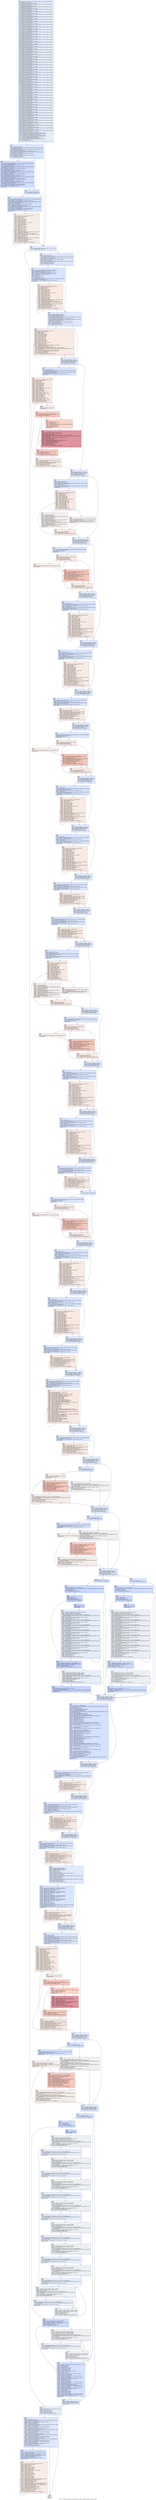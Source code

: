digraph "CFG for '_Z6kernel13params_common20params_common_changeP13params_unique' function" {
	label="CFG for '_Z6kernel13params_common20params_common_changeP13params_unique' function";

	Node0x56201246f990 [shape=record,color="#3d50c3ff", style=filled, fillcolor="#c1d4f470",label="{%3:\l  %4 = getelementptr inbounds %struct.params_common, %struct.params_common\l... addrspace(4)* %0, i64 0, i32 0\l  %5 = load i32, i32 addrspace(4)* %4, align 8\l  %6 = getelementptr inbounds %struct.params_common, %struct.params_common\l... addrspace(4)* %0, i64 0, i32 1\l  %7 = load i32, i32 addrspace(4)* %6, align 4\l  %8 = getelementptr inbounds %struct.params_common, %struct.params_common\l... addrspace(4)* %0, i64 0, i32 3\l  %9 = load float, float addrspace(4)* %8, align 4\l  %10 = getelementptr inbounds %struct.params_common, %struct.params_common\l... addrspace(4)* %0, i64 0, i32 4\l  %11 = load i32, i32 addrspace(4)* %10, align 8\l  %12 = getelementptr inbounds %struct.params_common, %struct.params_common\l... addrspace(4)* %0, i64 0, i32 5\l  %13 = load i32, i32 addrspace(4)* %12, align 4\l  %14 = getelementptr inbounds %struct.params_common, %struct.params_common\l... addrspace(4)* %0, i64 0, i32 32\l  %15 = load i32, i32 addrspace(4)* %14, align 4\l  %16 = getelementptr inbounds %struct.params_common, %struct.params_common\l... addrspace(4)* %0, i64 0, i32 33\l  %17 = load i32, i32 addrspace(4)* %16, align 8\l  %18 = getelementptr inbounds %struct.params_common, %struct.params_common\l... addrspace(4)* %0, i64 0, i32 34\l  %19 = load i32, i32 addrspace(4)* %18, align 4\l  %20 = getelementptr inbounds %struct.params_common, %struct.params_common\l... addrspace(4)* %0, i64 0, i32 36\l  %21 = load i32, i32 addrspace(4)* %20, align 4\l  %22 = getelementptr inbounds %struct.params_common, %struct.params_common\l... addrspace(4)* %0, i64 0, i32 37\l  %23 = load i32, i32 addrspace(4)* %22, align 8\l  %24 = getelementptr inbounds %struct.params_common, %struct.params_common\l... addrspace(4)* %0, i64 0, i32 38\l  %25 = load i32, i32 addrspace(4)* %24, align 4\l  %26 = getelementptr inbounds %struct.params_common, %struct.params_common\l... addrspace(4)* %0, i64 0, i32 40\l  %27 = load i32, i32 addrspace(4)* %26, align 4\l  %28 = getelementptr inbounds %struct.params_common, %struct.params_common\l... addrspace(4)* %0, i64 0, i32 42\l  %29 = load i32, i32 addrspace(4)* %28, align 4\l  %30 = getelementptr inbounds %struct.params_common, %struct.params_common\l... addrspace(4)* %0, i64 0, i32 44\l  %31 = load i32, i32 addrspace(4)* %30, align 4\l  %32 = getelementptr inbounds %struct.params_common, %struct.params_common\l... addrspace(4)* %0, i64 0, i32 45\l  %33 = load i32, i32 addrspace(4)* %32, align 8\l  %34 = getelementptr inbounds %struct.params_common, %struct.params_common\l... addrspace(4)* %0, i64 0, i32 46\l  %35 = load i32, i32 addrspace(4)* %34, align 4\l  %36 = getelementptr inbounds %struct.params_common, %struct.params_common\l... addrspace(4)* %0, i64 0, i32 47\l  %37 = load i32, i32 addrspace(4)* %36, align 8\l  %38 = getelementptr inbounds %struct.params_common, %struct.params_common\l... addrspace(4)* %0, i64 0, i32 48\l  %39 = load i32, i32 addrspace(4)* %38, align 4\l  %40 = getelementptr inbounds %struct.params_common, %struct.params_common\l... addrspace(4)* %0, i64 0, i32 49\l  %41 = load i32, i32 addrspace(4)* %40, align 8\l  %42 = getelementptr inbounds %struct.params_common, %struct.params_common\l... addrspace(4)* %0, i64 0, i32 50\l  %43 = load i32, i32 addrspace(4)* %42, align 4\l  %44 = getelementptr inbounds %struct.params_common, %struct.params_common\l... addrspace(4)* %0, i64 0, i32 52\l  %45 = load i32, i32 addrspace(4)* %44, align 4\l  %46 = getelementptr inbounds %struct.params_common, %struct.params_common\l... addrspace(4)* %0, i64 0, i32 54\l  %47 = load i32, i32 addrspace(4)* %46, align 4\l  %48 = getelementptr inbounds %struct.params_common, %struct.params_common\l... addrspace(4)* %0, i64 0, i32 56\l  %49 = load i32, i32 addrspace(4)* %48, align 4\l  %50 = getelementptr inbounds %struct.params_common, %struct.params_common\l... addrspace(4)* %0, i64 0, i32 58\l  %51 = load i32, i32 addrspace(4)* %50, align 4\l  %52 = getelementptr inbounds %struct.params_common, %struct.params_common\l... addrspace(4)* %0, i64 0, i32 60\l  %53 = load i32, i32 addrspace(4)* %52, align 4\l  %54 = getelementptr inbounds %struct.params_common, %struct.params_common\l... addrspace(4)* %0, i64 0, i32 62\l  %55 = load i32, i32 addrspace(4)* %54, align 4\l  %56 = getelementptr inbounds %struct.params_common, %struct.params_common\l... addrspace(4)* %0, i64 0, i32 64\l  %57 = load i32, i32 addrspace(4)* %56, align 4\l  %58 = getelementptr inbounds %struct.params_common, %struct.params_common\l... addrspace(4)* %0, i64 0, i32 66\l  %59 = load i32, i32 addrspace(4)* %58, align 4\l  %60 = getelementptr inbounds %struct.params_common, %struct.params_common\l... addrspace(4)* %0, i64 0, i32 68\l  %61 = load i32, i32 addrspace(4)* %60, align 4\l  %62 = getelementptr inbounds %struct.params_common, %struct.params_common\l... addrspace(4)* %0, i64 0, i32 70\l  %63 = load i32, i32 addrspace(4)* %62, align 4\l  %64 = getelementptr inbounds %struct.params_common, %struct.params_common\l... addrspace(4)* %0, i64 0, i32 72\l  %65 = load i32, i32 addrspace(4)* %64, align 4\l  %66 = getelementptr inbounds %struct.params_common, %struct.params_common\l... addrspace(4)* %0, i64 0, i32 74\l  %67 = load i32, i32 addrspace(4)* %66, align 4\l  %68 = getelementptr inbounds %struct.params_common, %struct.params_common\l... addrspace(4)* %0, i64 0, i32 76\l  %69 = load i32, i32 addrspace(4)* %68, align 4\l  %70 = getelementptr inbounds %struct.params_common, %struct.params_common\l... addrspace(4)* %0, i64 0, i32 78\l  %71 = load i32, i32 addrspace(4)* %70, align 4\l  %72 = getelementptr inbounds %struct.params_common, %struct.params_common\l... addrspace(4)* %0, i64 0, i32 80\l  %73 = load i32, i32 addrspace(4)* %72, align 4\l  %74 = getelementptr inbounds %struct.params_common, %struct.params_common\l... addrspace(4)* %0, i64 0, i32 82\l  %75 = load i32, i32 addrspace(4)* %74, align 4\l  %76 = getelementptr inbounds %struct.params_common, %struct.params_common\l... addrspace(4)* %0, i64 0, i32 84\l  %77 = load i32, i32 addrspace(4)* %76, align 4\l  %78 = getelementptr inbounds %struct.params_common, %struct.params_common\l... addrspace(4)* %0, i64 0, i32 85\l  %79 = load i32, i32 addrspace(4)* %78, align 8\l  %80 = getelementptr inbounds %struct.params_common, %struct.params_common\l... addrspace(4)* %0, i64 0, i32 86\l  %81 = load i32, i32 addrspace(4)* %80, align 4\l  %82 = getelementptr inbounds %struct.params_common, %struct.params_common\l... addrspace(4)* %0, i64 0, i32 92\l  %83 = load i32, i32 addrspace(4)* %82, align 4\l  %84 = getelementptr inbounds %struct.params_common, %struct.params_common\l... addrspace(4)* %0, i64 0, i32 93\l  %85 = load i32, i32 addrspace(4)* %84, align 8\l  %86 = getelementptr inbounds %struct.params_common, %struct.params_common\l... addrspace(4)* %0, i64 0, i32 94\l  %87 = load i32, i32 addrspace(4)* %86, align 4\l  %88 = getelementptr inbounds %struct.params_common, %struct.params_common\l... addrspace(4)* %0, i64 0, i32 96\l  %89 = load i32, i32 addrspace(4)* %88, align 4\l  %90 = getelementptr inbounds %struct.params_common, %struct.params_common\l... addrspace(4)* %0, i64 0, i32 97\l  %91 = load i32, i32 addrspace(4)* %90, align 8\l  %92 = getelementptr inbounds %struct.params_common, %struct.params_common\l... addrspace(4)* %0, i64 0, i32 98\l  %93 = load i32, i32 addrspace(4)* %92, align 4\l  %94 = getelementptr inbounds %struct.params_common, %struct.params_common\l... addrspace(4)* %0, i64 0, i32 100\l  %95 = load i32, i32 addrspace(4)* %94, align 4\l  %96 = getelementptr inbounds %struct.params_common, %struct.params_common\l... addrspace(4)* %0, i64 0, i32 101\l  %97 = load i32, i32 addrspace(4)* %96, align 8\l  %98 = getelementptr inbounds %struct.params_common, %struct.params_common\l... addrspace(4)* %0, i64 0, i32 104\l  %99 = load i32, i32 addrspace(4)* %98, align 4\l  %100 = getelementptr inbounds %struct.params_common, %struct.params_common\l... addrspace(4)* %0, i64 0, i32 105\l  %101 = load i32, i32 addrspace(4)* %100, align 8\l  %102 = getelementptr inbounds %struct.params_common, %struct.params_common\l... addrspace(4)* %0, i64 0, i32 106\l  %103 = load i32, i32 addrspace(4)* %102, align 4\l  %104 = getelementptr inbounds %struct.params_common, %struct.params_common\l... addrspace(4)* %0, i64 0, i32 108\l  %105 = load i32, i32 addrspace(4)* %104, align 4\l  %106 = getelementptr inbounds %struct.params_common, %struct.params_common\l... addrspace(4)* %0, i64 0, i32 109\l  %107 = load i32, i32 addrspace(4)* %106, align 8\l  %108 = getelementptr inbounds %struct.params_common_change,\l... %struct.params_common_change addrspace(4)* %1, i64 0, i32 0\l  %109 = load float*, float* addrspace(4)* %108, align 8\l  %110 = getelementptr inbounds %struct.params_common_change,\l... %struct.params_common_change addrspace(4)* %1, i64 0, i32 1\l  %111 = load i32, i32 addrspace(4)* %110, align 8\l  %112 = tail call i32 @llvm.amdgcn.workgroup.id.x() #4\l  %113 = tail call i32 @llvm.amdgcn.workitem.id.x() #4, !range !4\l  %114 = icmp eq i32 %111, 0\l  br i1 %114, label %115, label %192\l|{<s0>T|<s1>F}}"];
	Node0x56201246f990:s0 -> Node0x5620124bdb80;
	Node0x56201246f990:s1 -> Node0x5620124bdc10;
	Node0x5620124bdb80 [shape=record,color="#3d50c3ff", style=filled, fillcolor="#abc8fd70",label="{%115:\l115:                                              \l  %116 = sext i32 %112 to i64\l  %117 = getelementptr inbounds %struct.params_unique, %struct.params_unique\l... addrspace(1)* %2, i64 %116\l  %118 = getelementptr inbounds %struct.params_unique, %struct.params_unique\l... addrspace(1)* %2, i64 %116, i32 4\l  %119 = load float*, float* addrspace(1)* %118, align 8, !tbaa !5\l  %120 = getelementptr inbounds %struct.params_unique, %struct.params_unique\l... addrspace(1)* %2, i64 %116, i32 6\l  %121 = load i32, i32 addrspace(1)* %120, align 4, !tbaa !11\l  %122 = sext i32 %121 to i64\l  %123 = getelementptr inbounds float, float* %119, i64 %122\l  %124 = icmp eq i32 %113, 0\l  br i1 %124, label %125, label %147\l|{<s0>T|<s1>F}}"];
	Node0x5620124bdb80:s0 -> Node0x5620124be460;
	Node0x5620124bdb80:s1 -> Node0x5620124be4f0;
	Node0x5620124be460 [shape=record,color="#3d50c3ff", style=filled, fillcolor="#8fb1fe70",label="{%125:\l125:                                              \l  %126 = getelementptr inbounds %struct.params_unique, %struct.params_unique\l... addrspace(1)* %2, i64 %116, i32 5\l  %127 = load i32, i32 addrspace(1)* %126, align 8, !tbaa !12\l  %128 = mul nsw i32 %127, %11\l  %129 = getelementptr inbounds %struct.params_unique, %struct.params_unique\l... addrspace(1)* %117, i64 0, i32 0\l  %130 = load i32*, i32* addrspace(1)* %129, align 8, !tbaa !13\l  %131 = sext i32 %127 to i64\l  %132 = getelementptr inbounds i32, i32* %130, i64 %131\l  %133 = load i32, i32* %132, align 4, !tbaa !14\l  %134 = getelementptr inbounds %struct.params_unique, %struct.params_unique\l... addrspace(1)* %2, i64 %116, i32 2\l  %135 = load i32*, i32* addrspace(1)* %134, align 8, !tbaa !15\l  %136 = sext i32 %128 to i64\l  %137 = getelementptr inbounds i32, i32* %135, i64 %136\l  store i32 %133, i32* %137, align 4, !tbaa !14\l  %138 = getelementptr inbounds %struct.params_unique, %struct.params_unique\l... addrspace(1)* %2, i64 %116, i32 1\l  %139 = load i32*, i32* addrspace(1)* %138, align 8, !tbaa !16\l  %140 = load i32, i32 addrspace(1)* %126, align 8, !tbaa !12\l  %141 = sext i32 %140 to i64\l  %142 = getelementptr inbounds i32, i32* %139, i64 %141\l  %143 = load i32, i32* %142, align 4, !tbaa !14\l  %144 = getelementptr inbounds %struct.params_unique, %struct.params_unique\l... addrspace(1)* %2, i64 %116, i32 3\l  %145 = load i32*, i32* addrspace(1)* %144, align 8, !tbaa !17\l  %146 = getelementptr inbounds i32, i32* %145, i64 %136\l  store i32 %143, i32* %146, align 4, !tbaa !14\l  br label %147\l}"];
	Node0x5620124be460 -> Node0x5620124be4f0;
	Node0x5620124be4f0 [shape=record,color="#3d50c3ff", style=filled, fillcolor="#abc8fd70",label="{%147:\l147:                                              \l  %148 = icmp slt i32 %113, %19\l  br i1 %148, label %149, label %192\l|{<s0>T|<s1>F}}"];
	Node0x5620124be4f0:s0 -> Node0x5620124c0ed0;
	Node0x5620124be4f0:s1 -> Node0x5620124bdc10;
	Node0x5620124c0ed0 [shape=record,color="#3d50c3ff", style=filled, fillcolor="#9abbff70",label="{%149:\l149:                                              \l  %150 = getelementptr inbounds %struct.params_unique, %struct.params_unique\l... addrspace(1)* %117, i64 0, i32 0\l  %151 = load i32*, i32* addrspace(1)* %150, align 8, !tbaa !13\l  %152 = getelementptr inbounds %struct.params_unique, %struct.params_unique\l... addrspace(1)* %2, i64 %116, i32 5\l  %153 = load i32, i32 addrspace(1)* %152, align 8, !tbaa !12\l  %154 = sext i32 %153 to i64\l  %155 = getelementptr inbounds i32, i32* %151, i64 %154\l  %156 = load i32, i32* %155, align 4, !tbaa !14\l  %157 = getelementptr inbounds %struct.params_unique, %struct.params_unique\l... addrspace(1)* %2, i64 %116, i32 1\l  %158 = load i32*, i32* addrspace(1)* %157, align 8, !tbaa !16\l  %159 = getelementptr inbounds i32, i32* %158, i64 %154\l  %160 = load i32, i32* %159, align 4, !tbaa !14\l  br label %161\l}"];
	Node0x5620124c0ed0 -> Node0x5620124c2210;
	Node0x5620124c2210 [shape=record,color="#3d50c3ff", style=filled, fillcolor="#e8d6cc70",label="{%161:\l161:                                              \l  %162 = phi i32 [ %113, %149 ], [ %190, %161 ]\l  %163 = add nuw nsw i32 %162, 1\l  %164 = freeze i32 %163\l  %165 = freeze i32 %15\l  %166 = sdiv i32 %164, %165\l  %167 = mul i32 %166, %165\l  %168 = sub i32 %164, %167\l  %169 = icmp eq i32 %168, 0\l  %170 = select i1 %169, i32 %15, i32 %168\l  %171 = sext i1 %169 to i32\l  %172 = add nsw i32 %166, %171\l  %173 = add nsw i32 %170, -1\l  %174 = add i32 %172, -26\l  %175 = add i32 %174, %160\l  %176 = mul nsw i32 %175, %13\l  %177 = add i32 %170, -27\l  %178 = add i32 %177, %156\l  %179 = add i32 %178, %176\l  %180 = sext i32 %179 to i64\l  %181 = getelementptr inbounds float, float* %109, i64 %180\l  %182 = bitcast float* %181 to i32*\l  %183 = addrspacecast i32* %182 to i32 addrspace(1)*\l  %184 = load i32, i32 addrspace(1)* %183, align 4, !tbaa !18\l  %185 = mul nsw i32 %172, %15\l  %186 = add nsw i32 %185, %173\l  %187 = sext i32 %186 to i64\l  %188 = getelementptr inbounds float, float* %123, i64 %187\l  %189 = bitcast float* %188 to i32*\l  store i32 %184, i32* %189, align 4, !tbaa !18\l  %190 = add nuw nsw i32 %162, 64\l  %191 = icmp slt i32 %190, %19\l  br i1 %191, label %161, label %192, !llvm.loop !20\l|{<s0>T|<s1>F}}"];
	Node0x5620124c2210:s0 -> Node0x5620124c2210;
	Node0x5620124c2210:s1 -> Node0x5620124bdc10;
	Node0x5620124bdc10 [shape=record,color="#3d50c3ff", style=filled, fillcolor="#c1d4f470",label="{%192:\l192:                                              \l  %193 = phi float* [ undef, %3 ], [ %123, %147 ], [ %123, %161 ]\l  br i1 %114, label %1459, label %194\l|{<s0>T|<s1>F}}"];
	Node0x5620124bdc10:s0 -> Node0x5620124c3df0;
	Node0x5620124bdc10:s1 -> Node0x5620124c3e40;
	Node0x5620124c3e40 [shape=record,color="#3d50c3ff", style=filled, fillcolor="#b9d0f970",label="{%194:\l194:                                              \l  %195 = sext i32 %112 to i64\l  %196 = getelementptr inbounds %struct.params_unique, %struct.params_unique\l... addrspace(1)* %2, i64 %195, i32 0\l  %197 = getelementptr inbounds %struct.params_unique, %struct.params_unique\l... addrspace(1)* %2, i64 %195, i32 5\l  %198 = load i32, i32 addrspace(1)* %197, align 8, !tbaa !12\l  %199 = sext i32 %198 to i64\l  %200 = getelementptr inbounds %struct.params_unique, %struct.params_unique\l... addrspace(1)* %2, i64 %195, i32 1\l  %201 = icmp slt i32 %113, %25\l  br i1 %201, label %202, label %241\l|{<s0>T|<s1>F}}"];
	Node0x5620124c3e40:s0 -> Node0x5620124c43a0;
	Node0x5620124c3e40:s1 -> Node0x5620124c43f0;
	Node0x5620124c43a0 [shape=record,color="#3d50c3ff", style=filled, fillcolor="#a7c5fe70",label="{%202:\l202:                                              \l  %203 = load i32*, i32* addrspace(1)* %200, align 8, !tbaa !16\l  %204 = getelementptr inbounds i32, i32* %203, i64 %199\l  %205 = load i32, i32* %204, align 4, !tbaa !14\l  %206 = load i32*, i32* addrspace(1)* %196, align 8, !tbaa !13\l  %207 = getelementptr inbounds i32, i32* %206, i64 %199\l  %208 = load i32, i32* %207, align 4, !tbaa !14\l  %209 = xor i32 %5, -1\l  %210 = add i32 %205, %209\l  %211 = sub i32 -2, %5\l  %212 = add i32 %211, %208\l  %213 = getelementptr inbounds %struct.params_unique, %struct.params_unique\l... addrspace(1)* %2, i64 %195, i32 7\l  %214 = load float*, float* addrspace(1)* %213, align 8, !tbaa !22\l  br label %215\l}"];
	Node0x5620124c43a0 -> Node0x5620124c4cb0;
	Node0x5620124c4cb0 [shape=record,color="#3d50c3ff", style=filled, fillcolor="#efcebd70",label="{%215:\l215:                                              \l  %216 = phi i32 [ %113, %202 ], [ %239, %215 ]\l  %217 = add nuw nsw i32 %216, 1\l  %218 = freeze i32 %217\l  %219 = freeze i32 %21\l  %220 = sdiv i32 %218, %219\l  %221 = mul i32 %220, %219\l  %222 = sub i32 %218, %221\l  %223 = icmp eq i32 %222, 0\l  %224 = select i1 %223, i32 %21, i32 %222\l  %225 = sext i1 %223 to i32\l  %226 = add i32 %210, %220\l  %227 = add i32 %226, %225\l  %228 = mul nsw i32 %227, %13\l  %229 = add i32 %212, %224\l  %230 = add i32 %229, %228\l  %231 = sext i32 %230 to i64\l  %232 = getelementptr inbounds float, float* %109, i64 %231\l  %233 = bitcast float* %232 to i32*\l  %234 = addrspacecast i32* %233 to i32 addrspace(1)*\l  %235 = load i32, i32 addrspace(1)* %234, align 4, !tbaa !18\l  %236 = zext i32 %216 to i64\l  %237 = getelementptr inbounds float, float* %214, i64 %236\l  %238 = bitcast float* %237 to i32*\l  store i32 %235, i32* %238, align 4, !tbaa !18\l  %239 = add nuw nsw i32 %216, 64\l  %240 = icmp slt i32 %239, %25\l  br i1 %240, label %215, label %241, !llvm.loop !23\l|{<s0>T|<s1>F}}"];
	Node0x5620124c4cb0:s0 -> Node0x5620124c4cb0;
	Node0x5620124c4cb0:s1 -> Node0x5620124c43f0;
	Node0x5620124c43f0 [shape=record,color="#3d50c3ff", style=filled, fillcolor="#b9d0f970",label="{%241:\l241:                                              \l  fence syncscope(\"workgroup\") release\l  tail call void @llvm.amdgcn.s.barrier() #4\l  fence syncscope(\"workgroup\") acquire\l  %242 = getelementptr inbounds %struct.params_unique, %struct.params_unique\l... addrspace(1)* %2, i64 %195, i32 4\l  %243 = load float*, float* addrspace(1)* %242, align 8, !tbaa !5\l  %244 = getelementptr inbounds %struct.params_unique, %struct.params_unique\l... addrspace(1)* %2, i64 %195, i32 6\l  %245 = load i32, i32 addrspace(1)* %244, align 4, !tbaa !11\l  %246 = sext i32 %245 to i64\l  %247 = getelementptr inbounds float, float* %243, i64 %246\l  %248 = icmp slt i32 %113, %19\l  br i1 %248, label %249, label %274\l|{<s0>T|<s1>F}}"];
	Node0x5620124c43f0:s0 -> Node0x5620124c7110;
	Node0x5620124c43f0:s1 -> Node0x5620124c7160;
	Node0x5620124c7110 [shape=record,color="#3d50c3ff", style=filled, fillcolor="#efcebd70",label="{%249:\l249:                                              \l  %250 = phi i32 [ %272, %249 ], [ %113, %241 ]\l  %251 = add nuw nsw i32 %250, 1\l  %252 = freeze i32 %251\l  %253 = freeze i32 %15\l  %254 = sdiv i32 %252, %253\l  %255 = mul i32 %254, %253\l  %256 = sub i32 %252, %255\l  %257 = icmp eq i32 %256, 0\l  %258 = zext i1 %257 to i32\l  %259 = xor i32 %254, -1\l  %260 = add i32 %15, %259\l  %261 = add i32 %260, %258\l  %262 = mul nsw i32 %261, %15\l  %263 = sub i32 %15, %256\l  %264 = select i1 %257, i32 0, i32 %263\l  %265 = add i32 %264, %262\l  %266 = sext i32 %265 to i64\l  %267 = getelementptr inbounds float, float* %247, i64 %266\l  %268 = bitcast float* %267 to i32*\l  %269 = load i32, i32* %268, align 4, !tbaa !18\l  %270 = getelementptr inbounds [2601 x float], [2601 x float] addrspace(3)*\l... @_ZZ6kernel13params_common20params_common_changeP13params_uniqueE13d_in_mod_te\l...mp, i32 0, i32 %250\l  %271 = bitcast float addrspace(3)* %270 to i32 addrspace(3)*\l  store i32 %269, i32 addrspace(3)* %271, align 4, !tbaa !18\l  %272 = add nuw nsw i32 %250, 64\l  %273 = icmp slt i32 %272, %19\l  br i1 %273, label %249, label %274, !llvm.loop !24\l|{<s0>T|<s1>F}}"];
	Node0x5620124c7110:s0 -> Node0x5620124c7110;
	Node0x5620124c7110:s1 -> Node0x5620124c7160;
	Node0x5620124c7160 [shape=record,color="#3d50c3ff", style=filled, fillcolor="#b9d0f970",label="{%274:\l274:                                              \l  fence syncscope(\"workgroup\") release\l  tail call void @llvm.amdgcn.s.barrier() #4\l  fence syncscope(\"workgroup\") acquire\l  %275 = icmp slt i32 %113, %29\l  br i1 %275, label %276, label %345\l|{<s0>T|<s1>F}}"];
	Node0x5620124c7160:s0 -> Node0x5620124c8d00;
	Node0x5620124c7160:s1 -> Node0x5620124c8d50;
	Node0x5620124c8d00 [shape=record,color="#3d50c3ff", style=filled, fillcolor="#a7c5fe70",label="{%276:\l276:                                              \l  %277 = sub i32 1, %23\l  %278 = getelementptr inbounds %struct.params_unique, %struct.params_unique\l... addrspace(1)* %2, i64 %195, i32 7\l  %279 = getelementptr inbounds %struct.params_unique, %struct.params_unique\l... addrspace(1)* %2, i64 %195, i32 8\l  %280 = load float*, float* addrspace(1)* %279, align 8, !tbaa !25\l  br label %281\l}"];
	Node0x5620124c8d00 -> Node0x5620124c91d0;
	Node0x5620124c91d0 [shape=record,color="#3d50c3ff", style=filled, fillcolor="#efcebd70",label="{%281:\l281:                                              \l  %282 = phi i32 [ %113, %276 ], [ %343, %339 ]\l  %283 = add nuw nsw i32 %282, 1\l  %284 = freeze i32 %283\l  %285 = freeze i32 %27\l  %286 = sdiv i32 %284, %285\l  %287 = mul i32 %286, %285\l  %288 = sub i32 %284, %287\l  %289 = icmp eq i32 %288, 0\l  %290 = xor i1 %289, true\l  %291 = zext i1 %290 to i32\l  %292 = select i1 %289, i32 %27, i32 %288\l  %293 = add i32 %286, %33\l  %294 = add i32 %293, %291\l  %295 = icmp slt i32 %294, %23\l  %296 = add i32 %277, %294\l  %297 = select i1 %295, i32 1, i32 %296\l  %298 = icmp slt i32 %17, %294\l  %299 = select i1 %298, i32 %17, i32 %294\l  %300 = add nsw i32 %292, %31\l  %301 = add nsw i32 %300, 1\l  %302 = icmp slt i32 %300, %21\l  %303 = sub nsw i32 %301, %21\l  %304 = select i1 %302, i32 1, i32 %303\l  %305 = icmp slt i32 %15, %300\l  %306 = select i1 %305, i32 %15, i32 %300\l  %307 = icmp sgt i32 %297, %299\l  br i1 %307, label %339, label %308\l|{<s0>T|<s1>F}}"];
	Node0x5620124c91d0:s0 -> Node0x5620124c92d0;
	Node0x5620124c91d0:s1 -> Node0x5620124ca230;
	Node0x5620124ca230 [shape=record,color="#3d50c3ff", style=filled, fillcolor="#e3d9d370",label="{%308:\l308:                                              \l  %309 = icmp sgt i32 %304, %306\l  br label %310\l}"];
	Node0x5620124ca230 -> Node0x5620124ca400;
	Node0x5620124ca400 [shape=record,color="#3d50c3ff", style=filled, fillcolor="#f08b6e70",label="{%310:\l310:                                              \l  %311 = phi i32 [ %297, %308 ], [ %337, %335 ]\l  %312 = phi float [ 0.000000e+00, %308 ], [ %336, %335 ]\l  br i1 %309, label %335, label %313\l|{<s0>T|<s1>F}}"];
	Node0x5620124ca400:s0 -> Node0x5620124ca4f0;
	Node0x5620124ca400:s1 -> Node0x5620124cb140;
	Node0x5620124cb140 [shape=record,color="#3d50c3ff", style=filled, fillcolor="#f5a08170",label="{%313:\l313:                                              \l  %314 = add nsw i32 %311, -1\l  %315 = mul nsw i32 %314, %15\l  %316 = add i32 %315, -1\l  %317 = load float*, float* addrspace(1)* %278, align 8, !tbaa !22\l  %318 = sub i32 %294, %311\l  %319 = mul nsw i32 %318, %21\l  %320 = add i32 %300, %319\l  br label %321\l}"];
	Node0x5620124cb140 -> Node0x5620124cbc60;
	Node0x5620124cbc60 [shape=record,color="#b70d28ff", style=filled, fillcolor="#b70d2870",label="{%321:\l321:                                              \l  %322 = phi float [ %312, %313 ], [ %332, %321 ]\l  %323 = phi i32 [ %304, %313 ], [ %333, %321 ]\l  %324 = add i32 %316, %323\l  %325 = getelementptr inbounds [2601 x float], [2601 x float] addrspace(3)*\l... @_ZZ6kernel13params_common20params_common_changeP13params_uniqueE13d_in_mod_te\l...mp, i32 0, i32 %324\l  %326 = load float, float addrspace(3)* %325, align 4, !tbaa !18\l  %327 = sub i32 %320, %323\l  %328 = sext i32 %327 to i64\l  %329 = getelementptr inbounds float, float* %317, i64 %328\l  %330 = load float, float* %329, align 4, !tbaa !18\l  %331 = fmul contract float %326, %330\l  %332 = fadd contract float %322, %331\l  %333 = add nsw i32 %323, 1\l  %334 = icmp slt i32 %323, %306\l  br i1 %334, label %321, label %335, !llvm.loop !26\l|{<s0>T|<s1>F}}"];
	Node0x5620124cbc60:s0 -> Node0x5620124cbc60;
	Node0x5620124cbc60:s1 -> Node0x5620124ca4f0;
	Node0x5620124ca4f0 [shape=record,color="#3d50c3ff", style=filled, fillcolor="#f08b6e70",label="{%335:\l335:                                              \l  %336 = phi float [ %312, %310 ], [ %332, %321 ]\l  %337 = add nsw i32 %311, 1\l  %338 = icmp slt i32 %311, %299\l  br i1 %338, label %310, label %339, !llvm.loop !27\l|{<s0>T|<s1>F}}"];
	Node0x5620124ca4f0:s0 -> Node0x5620124ca400;
	Node0x5620124ca4f0:s1 -> Node0x5620124c92d0;
	Node0x5620124c92d0 [shape=record,color="#3d50c3ff", style=filled, fillcolor="#efcebd70",label="{%339:\l339:                                              \l  %340 = phi float [ 0.000000e+00, %281 ], [ %336, %335 ]\l  %341 = zext i32 %282 to i64\l  %342 = getelementptr inbounds float, float* %280, i64 %341\l  store float %340, float* %342, align 4, !tbaa !18\l  %343 = add nuw nsw i32 %282, 64\l  %344 = icmp slt i32 %343, %29\l  br i1 %344, label %281, label %345, !llvm.loop !28\l|{<s0>T|<s1>F}}"];
	Node0x5620124c92d0:s0 -> Node0x5620124c91d0;
	Node0x5620124c92d0:s1 -> Node0x5620124c8d50;
	Node0x5620124c8d50 [shape=record,color="#3d50c3ff", style=filled, fillcolor="#b9d0f970",label="{%345:\l345:                                              \l  fence syncscope(\"workgroup\") release\l  tail call void @llvm.amdgcn.s.barrier() #4\l  fence syncscope(\"workgroup\") acquire\l  %346 = icmp slt i32 %113, %43\l  br i1 %346, label %347, label %394\l|{<s0>T|<s1>F}}"];
	Node0x5620124c8d50:s0 -> Node0x5620124cd0a0;
	Node0x5620124c8d50:s1 -> Node0x5620124cd0f0;
	Node0x5620124cd0a0 [shape=record,color="#3d50c3ff", style=filled, fillcolor="#a7c5fe70",label="{%347:\l347:                                              \l  %348 = add nsw i32 %35, %21\l  %349 = add nsw i32 %37, %23\l  %350 = getelementptr inbounds %struct.params_unique, %struct.params_unique\l... addrspace(1)* %2, i64 %195, i32 10\l  %351 = xor i32 %35, -1\l  %352 = getelementptr inbounds %struct.params_unique, %struct.params_unique\l... addrspace(1)* %2, i64 %195, i32 7\l  br label %353\l}"];
	Node0x5620124cd0a0 -> Node0x5620124cd520;
	Node0x5620124cd520 [shape=record,color="#3d50c3ff", style=filled, fillcolor="#efcebd70",label="{%353:\l353:                                              \l  %354 = phi i32 [ %113, %347 ], [ %392, %391 ]\l  %355 = add nuw nsw i32 %354, 1\l  %356 = freeze i32 %355\l  %357 = freeze i32 %39\l  %358 = sdiv i32 %356, %357\l  %359 = mul i32 %358, %357\l  %360 = sub i32 %356, %359\l  %361 = icmp eq i32 %360, 0\l  %362 = select i1 %361, i32 %39, i32 %360\l  %363 = sext i1 %361 to i32\l  %364 = add nsw i32 %358, %363\l  %365 = icmp sle i32 %362, %35\l  %366 = icmp sgt i32 %362, %348\l  %367 = or i1 %365, %366\l  %368 = icmp slt i32 %364, %37\l  %369 = or i1 %367, %368\l  %370 = xor i1 %369, true\l  %371 = icmp slt i32 %364, %349\l  %372 = and i1 %371, %370\l  br i1 %372, label %373, label %387\l|{<s0>T|<s1>F}}"];
	Node0x5620124cd520:s0 -> Node0x5620124ce100;
	Node0x5620124cd520:s1 -> Node0x5620124ce190;
	Node0x5620124ce100 [shape=record,color="#3d50c3ff", style=filled, fillcolor="#e3d9d370",label="{%373:\l373:                                              \l  %374 = add i32 %362, %351\l  %375 = sub nsw i32 %364, %37\l  %376 = load float*, float* addrspace(1)* %352, align 8, !tbaa !22\l  %377 = mul nsw i32 %375, %21\l  %378 = add nsw i32 %374, %377\l  %379 = sext i32 %378 to i64\l  %380 = getelementptr inbounds float, float* %376, i64 %379\l  %381 = bitcast float* %380 to i32*\l  %382 = load i32, i32* %381, align 4, !tbaa !18\l  %383 = load float*, float* addrspace(1)* %350, align 8, !tbaa !29\l  %384 = zext i32 %354 to i64\l  %385 = getelementptr inbounds float, float* %383, i64 %384\l  %386 = bitcast float* %385 to i32*\l  store i32 %382, i32* %386, align 4, !tbaa !18\l  br label %391\l}"];
	Node0x5620124ce100 -> Node0x5620124cd5e0;
	Node0x5620124ce190 [shape=record,color="#3d50c3ff", style=filled, fillcolor="#e3d9d370",label="{%387:\l387:                                              \l  %388 = load float*, float* addrspace(1)* %350, align 8, !tbaa !29\l  %389 = zext i32 %354 to i64\l  %390 = getelementptr inbounds float, float* %388, i64 %389\l  store float 0.000000e+00, float* %390, align 4, !tbaa !18\l  br label %391\l}"];
	Node0x5620124ce190 -> Node0x5620124cd5e0;
	Node0x5620124cd5e0 [shape=record,color="#3d50c3ff", style=filled, fillcolor="#efcebd70",label="{%391:\l391:                                              \l  %392 = add nuw nsw i32 %354, 64\l  %393 = icmp slt i32 %392, %43\l  br i1 %393, label %353, label %394, !llvm.loop !30\l|{<s0>T|<s1>F}}"];
	Node0x5620124cd5e0:s0 -> Node0x5620124cd520;
	Node0x5620124cd5e0:s1 -> Node0x5620124cd0f0;
	Node0x5620124cd0f0 [shape=record,color="#3d50c3ff", style=filled, fillcolor="#b9d0f970",label="{%394:\l394:                                              \l  fence syncscope(\"workgroup\") release\l  tail call void @llvm.amdgcn.s.barrier() #4\l  fence syncscope(\"workgroup\") acquire\l  %395 = icmp slt i32 %113, %41\l  br i1 %395, label %396, label %417\l|{<s0>T|<s1>F}}"];
	Node0x5620124cd0f0:s0 -> Node0x5620124d0260;
	Node0x5620124cd0f0:s1 -> Node0x5620124d02b0;
	Node0x5620124d0260 [shape=record,color="#3d50c3ff", style=filled, fillcolor="#a7c5fe70",label="{%396:\l396:                                              \l  %397 = getelementptr inbounds %struct.params_unique, %struct.params_unique\l... addrspace(1)* %2, i64 %195, i32 10\l  %398 = icmp sgt i32 %39, 0\l  br label %399\l}"];
	Node0x5620124d0260 -> Node0x5620124d0500;
	Node0x5620124d0500 [shape=record,color="#3d50c3ff", style=filled, fillcolor="#efcebd70",label="{%399:\l399:                                              \l  %400 = phi i32 [ %113, %396 ], [ %415, %414 ]\l  %401 = mul nsw i32 %400, %39\l  %402 = add nsw i32 %401, %39\l  br i1 %398, label %403, label %414\l|{<s0>T|<s1>F}}"];
	Node0x5620124d0500:s0 -> Node0x5620124d0820;
	Node0x5620124d0500:s1 -> Node0x5620124d05c0;
	Node0x5620124d0820 [shape=record,color="#3d50c3ff", style=filled, fillcolor="#e8d6cc70",label="{%403:\l403:                                              \l  %404 = load float*, float* addrspace(1)* %397, align 8, !tbaa !29\l  br label %405\l}"];
	Node0x5620124d0820 -> Node0x5620124d09d0;
	Node0x5620124d09d0 [shape=record,color="#3d50c3ff", style=filled, fillcolor="#ed836670",label="{%405:\l405:                                              \l  %406 = phi float [ 0.000000e+00, %403 ], [ %411, %405 ]\l  %407 = phi i32 [ %401, %403 ], [ %412, %405 ]\l  %408 = sext i32 %407 to i64\l  %409 = getelementptr inbounds float, float* %404, i64 %408\l  %410 = load float, float* %409, align 4, !tbaa !18\l  %411 = fadd contract float %406, %410\l  store float %411, float* %409, align 4, !tbaa !18\l  %412 = add nsw i32 %407, 1\l  %413 = icmp slt i32 %412, %402\l  br i1 %413, label %405, label %414, !llvm.loop !31\l|{<s0>T|<s1>F}}"];
	Node0x5620124d09d0:s0 -> Node0x5620124d09d0;
	Node0x5620124d09d0:s1 -> Node0x5620124d05c0;
	Node0x5620124d05c0 [shape=record,color="#3d50c3ff", style=filled, fillcolor="#efcebd70",label="{%414:\l414:                                              \l  %415 = add nuw nsw i32 %400, 64\l  %416 = icmp slt i32 %415, %41\l  br i1 %416, label %399, label %417, !llvm.loop !32\l|{<s0>T|<s1>F}}"];
	Node0x5620124d05c0:s0 -> Node0x5620124d0500;
	Node0x5620124d05c0:s1 -> Node0x5620124d02b0;
	Node0x5620124d02b0 [shape=record,color="#3d50c3ff", style=filled, fillcolor="#b9d0f970",label="{%417:\l417:                                              \l  fence syncscope(\"workgroup\") release\l  tail call void @llvm.amdgcn.s.barrier() #4\l  fence syncscope(\"workgroup\") acquire\l  %418 = icmp slt i32 %113, %47\l  br i1 %418, label %419, label %451\l|{<s0>T|<s1>F}}"];
	Node0x5620124d02b0:s0 -> Node0x5620124d15d0;
	Node0x5620124d02b0:s1 -> Node0x5620124d1620;
	Node0x5620124d15d0 [shape=record,color="#3d50c3ff", style=filled, fillcolor="#a7c5fe70",label="{%419:\l419:                                              \l  %420 = add i32 %51, -1\l  %421 = getelementptr inbounds %struct.params_unique, %struct.params_unique\l... addrspace(1)* %2, i64 %195, i32 10\l  %422 = load float*, float* addrspace(1)* %421, align 8, !tbaa !29\l  %423 = add i32 %49, -2\l  %424 = getelementptr inbounds %struct.params_unique, %struct.params_unique\l... addrspace(1)* %2, i64 %195, i32 11\l  %425 = load float*, float* addrspace(1)* %424, align 8, !tbaa !33\l  br label %426\l}"];
	Node0x5620124d15d0 -> Node0x5620124d1ba0;
	Node0x5620124d1ba0 [shape=record,color="#3d50c3ff", style=filled, fillcolor="#efcebd70",label="{%426:\l426:                                              \l  %427 = phi i32 [ %113, %419 ], [ %449, %426 ]\l  %428 = add nuw nsw i32 %427, 1\l  %429 = freeze i32 %428\l  %430 = freeze i32 %45\l  %431 = sdiv i32 %429, %430\l  %432 = mul i32 %431, %430\l  %433 = sub i32 %429, %432\l  %434 = icmp eq i32 %433, 0\l  %435 = select i1 %434, i32 %45, i32 %433\l  %436 = sext i1 %434 to i32\l  %437 = add i32 %420, %431\l  %438 = add i32 %437, %436\l  %439 = mul nsw i32 %438, %39\l  %440 = add i32 %423, %435\l  %441 = add i32 %440, %439\l  %442 = sext i32 %441 to i64\l  %443 = getelementptr inbounds float, float* %422, i64 %442\l  %444 = bitcast float* %443 to i32*\l  %445 = load i32, i32* %444, align 4, !tbaa !18\l  %446 = zext i32 %427 to i64\l  %447 = getelementptr inbounds float, float* %425, i64 %446\l  %448 = bitcast float* %447 to i32*\l  store i32 %445, i32* %448, align 4, !tbaa !18\l  %449 = add nuw nsw i32 %427, 64\l  %450 = icmp slt i32 %449, %47\l  br i1 %450, label %426, label %451, !llvm.loop !34\l|{<s0>T|<s1>F}}"];
	Node0x5620124d1ba0:s0 -> Node0x5620124d1ba0;
	Node0x5620124d1ba0:s1 -> Node0x5620124d1620;
	Node0x5620124d1620 [shape=record,color="#3d50c3ff", style=filled, fillcolor="#b9d0f970",label="{%451:\l451:                                              \l  fence syncscope(\"workgroup\") release\l  tail call void @llvm.amdgcn.s.barrier() #4\l  fence syncscope(\"workgroup\") acquire\l  %452 = icmp slt i32 %113, %59\l  br i1 %452, label %453, label %485\l|{<s0>T|<s1>F}}"];
	Node0x5620124d1620:s0 -> Node0x5620124d2de0;
	Node0x5620124d1620:s1 -> Node0x5620124d2e30;
	Node0x5620124d2de0 [shape=record,color="#3d50c3ff", style=filled, fillcolor="#a7c5fe70",label="{%453:\l453:                                              \l  %454 = add i32 %55, -1\l  %455 = getelementptr inbounds %struct.params_unique, %struct.params_unique\l... addrspace(1)* %2, i64 %195, i32 10\l  %456 = load float*, float* addrspace(1)* %455, align 8, !tbaa !29\l  %457 = add i32 %53, -2\l  %458 = getelementptr inbounds %struct.params_unique, %struct.params_unique\l... addrspace(1)* %2, i64 %195, i32 12\l  %459 = load float*, float* addrspace(1)* %458, align 8, !tbaa !35\l  br label %460\l}"];
	Node0x5620124d2de0 -> Node0x5620124d33b0;
	Node0x5620124d33b0 [shape=record,color="#3d50c3ff", style=filled, fillcolor="#efcebd70",label="{%460:\l460:                                              \l  %461 = phi i32 [ %113, %453 ], [ %483, %460 ]\l  %462 = add nuw nsw i32 %461, 1\l  %463 = freeze i32 %462\l  %464 = freeze i32 %57\l  %465 = sdiv i32 %463, %464\l  %466 = mul i32 %465, %464\l  %467 = sub i32 %463, %466\l  %468 = icmp eq i32 %467, 0\l  %469 = select i1 %468, i32 %57, i32 %467\l  %470 = sext i1 %468 to i32\l  %471 = add i32 %454, %465\l  %472 = add i32 %471, %470\l  %473 = mul nsw i32 %472, %39\l  %474 = add i32 %457, %469\l  %475 = add i32 %474, %473\l  %476 = sext i32 %475 to i64\l  %477 = getelementptr inbounds float, float* %456, i64 %476\l  %478 = bitcast float* %477 to i32*\l  %479 = load i32, i32* %478, align 4, !tbaa !18\l  %480 = zext i32 %461 to i64\l  %481 = getelementptr inbounds float, float* %459, i64 %480\l  %482 = bitcast float* %481 to i32*\l  store i32 %479, i32* %482, align 4, !tbaa !18\l  %483 = add nuw nsw i32 %461, 64\l  %484 = icmp slt i32 %483, %59\l  br i1 %484, label %460, label %485, !llvm.loop !36\l|{<s0>T|<s1>F}}"];
	Node0x5620124d33b0:s0 -> Node0x5620124d33b0;
	Node0x5620124d33b0:s1 -> Node0x5620124d2e30;
	Node0x5620124d2e30 [shape=record,color="#3d50c3ff", style=filled, fillcolor="#b9d0f970",label="{%485:\l485:                                              \l  fence syncscope(\"workgroup\") release\l  tail call void @llvm.amdgcn.s.barrier() #4\l  fence syncscope(\"workgroup\") acquire\l  br i1 %452, label %486, label %501\l|{<s0>T|<s1>F}}"];
	Node0x5620124d2e30:s0 -> Node0x5620124d4560;
	Node0x5620124d2e30:s1 -> Node0x5620124d45b0;
	Node0x5620124d4560 [shape=record,color="#3d50c3ff", style=filled, fillcolor="#a7c5fe70",label="{%486:\l486:                                              \l  %487 = getelementptr inbounds %struct.params_unique, %struct.params_unique\l... addrspace(1)* %2, i64 %195, i32 11\l  %488 = load float*, float* addrspace(1)* %487, align 8, !tbaa !33\l  %489 = getelementptr inbounds %struct.params_unique, %struct.params_unique\l... addrspace(1)* %2, i64 %195, i32 12\l  %490 = load float*, float* addrspace(1)* %489, align 8, !tbaa !35\l  br label %491\l}"];
	Node0x5620124d4560 -> Node0x5620124d5570;
	Node0x5620124d5570 [shape=record,color="#3d50c3ff", style=filled, fillcolor="#efcebd70",label="{%491:\l491:                                              \l  %492 = phi i32 [ %113, %486 ], [ %499, %491 ]\l  %493 = zext i32 %492 to i64\l  %494 = getelementptr inbounds float, float* %488, i64 %493\l  %495 = load float, float* %494, align 4, !tbaa !18\l  %496 = getelementptr inbounds float, float* %490, i64 %493\l  %497 = load float, float* %496, align 4, !tbaa !18\l  %498 = fsub contract float %495, %497\l  store float %498, float* %496, align 4, !tbaa !18\l  %499 = add nuw nsw i32 %492, 64\l  %500 = icmp slt i32 %499, %59\l  br i1 %500, label %491, label %501, !llvm.loop !37\l|{<s0>T|<s1>F}}"];
	Node0x5620124d5570:s0 -> Node0x5620124d5570;
	Node0x5620124d5570:s1 -> Node0x5620124d45b0;
	Node0x5620124d45b0 [shape=record,color="#3d50c3ff", style=filled, fillcolor="#b9d0f970",label="{%501:\l501:                                              \l  fence syncscope(\"workgroup\") release\l  tail call void @llvm.amdgcn.s.barrier() #4\l  fence syncscope(\"workgroup\") acquire\l  %502 = icmp slt i32 %113, %57\l  br i1 %502, label %503, label %523\l|{<s0>T|<s1>F}}"];
	Node0x5620124d45b0:s0 -> Node0x5620124d5f60;
	Node0x5620124d45b0:s1 -> Node0x5620124d5fb0;
	Node0x5620124d5f60 [shape=record,color="#3d50c3ff", style=filled, fillcolor="#a7c5fe70",label="{%503:\l503:                                              \l  %504 = getelementptr inbounds %struct.params_unique, %struct.params_unique\l... addrspace(1)* %2, i64 %195, i32 12\l  %505 = icmp sgt i32 %59, 0\l  br label %506\l}"];
	Node0x5620124d5f60 -> Node0x5620124d6240;
	Node0x5620124d6240 [shape=record,color="#3d50c3ff", style=filled, fillcolor="#efcebd70",label="{%506:\l506:                                              \l  %507 = phi i32 [ %113, %503 ], [ %521, %520 ]\l  %508 = add nsw i32 %507, %59\l  br i1 %505, label %509, label %520\l|{<s0>T|<s1>F}}"];
	Node0x5620124d6240:s0 -> Node0x5620124d64d0;
	Node0x5620124d6240:s1 -> Node0x5620124d6300;
	Node0x5620124d64d0 [shape=record,color="#3d50c3ff", style=filled, fillcolor="#e8d6cc70",label="{%509:\l509:                                              \l  %510 = load float*, float* addrspace(1)* %504, align 8, !tbaa !35\l  br label %511\l}"];
	Node0x5620124d64d0 -> Node0x5620124d6680;
	Node0x5620124d6680 [shape=record,color="#3d50c3ff", style=filled, fillcolor="#ed836670",label="{%511:\l511:                                              \l  %512 = phi float [ 0.000000e+00, %509 ], [ %517, %511 ]\l  %513 = phi i32 [ %507, %509 ], [ %518, %511 ]\l  %514 = sext i32 %513 to i64\l  %515 = getelementptr inbounds float, float* %510, i64 %514\l  %516 = load float, float* %515, align 4, !tbaa !18\l  %517 = fadd contract float %512, %516\l  store float %517, float* %515, align 4, !tbaa !18\l  %518 = add nsw i32 %513, %57\l  %519 = icmp slt i32 %518, %508\l  br i1 %519, label %511, label %520, !llvm.loop !38\l|{<s0>T|<s1>F}}"];
	Node0x5620124d6680:s0 -> Node0x5620124d6680;
	Node0x5620124d6680:s1 -> Node0x5620124d6300;
	Node0x5620124d6300 [shape=record,color="#3d50c3ff", style=filled, fillcolor="#efcebd70",label="{%520:\l520:                                              \l  %521 = add nuw nsw i32 %507, 64\l  %522 = icmp slt i32 %521, %57\l  br i1 %522, label %506, label %523, !llvm.loop !39\l|{<s0>T|<s1>F}}"];
	Node0x5620124d6300:s0 -> Node0x5620124d6240;
	Node0x5620124d6300:s1 -> Node0x5620124d5fb0;
	Node0x5620124d5fb0 [shape=record,color="#3d50c3ff", style=filled, fillcolor="#b9d0f970",label="{%523:\l523:                                              \l  fence syncscope(\"workgroup\") release\l  tail call void @llvm.amdgcn.s.barrier() #4\l  fence syncscope(\"workgroup\") acquire\l  %524 = icmp slt i32 %113, %63\l  br i1 %524, label %525, label %557\l|{<s0>T|<s1>F}}"];
	Node0x5620124d5fb0:s0 -> Node0x5620124c8130;
	Node0x5620124d5fb0:s1 -> Node0x5620124c8180;
	Node0x5620124c8130 [shape=record,color="#3d50c3ff", style=filled, fillcolor="#a7c5fe70",label="{%525:\l525:                                              \l  %526 = add i32 %67, -1\l  %527 = getelementptr inbounds %struct.params_unique, %struct.params_unique\l... addrspace(1)* %2, i64 %195, i32 12\l  %528 = load float*, float* addrspace(1)* %527, align 8, !tbaa !35\l  %529 = add i32 %65, -2\l  %530 = getelementptr inbounds %struct.params_unique, %struct.params_unique\l... addrspace(1)* %2, i64 %195, i32 13\l  %531 = load float*, float* addrspace(1)* %530, align 8, !tbaa !40\l  br label %532\l}"];
	Node0x5620124c8130 -> Node0x5620124d8880;
	Node0x5620124d8880 [shape=record,color="#3d50c3ff", style=filled, fillcolor="#efcebd70",label="{%532:\l532:                                              \l  %533 = phi i32 [ %113, %525 ], [ %555, %532 ]\l  %534 = add nuw nsw i32 %533, 1\l  %535 = freeze i32 %534\l  %536 = freeze i32 %61\l  %537 = sdiv i32 %535, %536\l  %538 = mul i32 %537, %536\l  %539 = sub i32 %535, %538\l  %540 = icmp eq i32 %539, 0\l  %541 = select i1 %540, i32 %61, i32 %539\l  %542 = sext i1 %540 to i32\l  %543 = add i32 %526, %537\l  %544 = add i32 %543, %542\l  %545 = mul nsw i32 %544, %57\l  %546 = add i32 %529, %541\l  %547 = add i32 %546, %545\l  %548 = sext i32 %547 to i64\l  %549 = getelementptr inbounds float, float* %528, i64 %548\l  %550 = bitcast float* %549 to i32*\l  %551 = load i32, i32* %550, align 4, !tbaa !18\l  %552 = zext i32 %533 to i64\l  %553 = getelementptr inbounds float, float* %531, i64 %552\l  %554 = bitcast float* %553 to i32*\l  store i32 %551, i32* %554, align 4, !tbaa !18\l  %555 = add nuw nsw i32 %533, 64\l  %556 = icmp slt i32 %555, %63\l  br i1 %556, label %532, label %557, !llvm.loop !41\l|{<s0>T|<s1>F}}"];
	Node0x5620124d8880:s0 -> Node0x5620124d8880;
	Node0x5620124d8880:s1 -> Node0x5620124c8180;
	Node0x5620124c8180 [shape=record,color="#3d50c3ff", style=filled, fillcolor="#b9d0f970",label="{%557:\l557:                                              \l  fence syncscope(\"workgroup\") release\l  tail call void @llvm.amdgcn.s.barrier() #4\l  fence syncscope(\"workgroup\") acquire\l  %558 = icmp slt i32 %113, %75\l  br i1 %558, label %559, label %591\l|{<s0>T|<s1>F}}"];
	Node0x5620124c8180:s0 -> Node0x5620124d9ac0;
	Node0x5620124c8180:s1 -> Node0x5620124d9b10;
	Node0x5620124d9ac0 [shape=record,color="#3d50c3ff", style=filled, fillcolor="#a7c5fe70",label="{%559:\l559:                                              \l  %560 = add i32 %71, -1\l  %561 = getelementptr inbounds %struct.params_unique, %struct.params_unique\l... addrspace(1)* %2, i64 %195, i32 12\l  %562 = load float*, float* addrspace(1)* %561, align 8, !tbaa !35\l  %563 = add i32 %69, -2\l  %564 = getelementptr inbounds %struct.params_unique, %struct.params_unique\l... addrspace(1)* %2, i64 %195, i32 14\l  %565 = load float*, float* addrspace(1)* %564, align 8, !tbaa !42\l  br label %566\l}"];
	Node0x5620124d9ac0 -> Node0x5620124da090;
	Node0x5620124da090 [shape=record,color="#3d50c3ff", style=filled, fillcolor="#efcebd70",label="{%566:\l566:                                              \l  %567 = phi i32 [ %113, %559 ], [ %589, %566 ]\l  %568 = add nuw nsw i32 %567, 1\l  %569 = freeze i32 %568\l  %570 = freeze i32 %73\l  %571 = sdiv i32 %569, %570\l  %572 = mul i32 %571, %570\l  %573 = sub i32 %569, %572\l  %574 = icmp eq i32 %573, 0\l  %575 = select i1 %574, i32 %73, i32 %573\l  %576 = sext i1 %574 to i32\l  %577 = add i32 %560, %571\l  %578 = add i32 %577, %576\l  %579 = mul nsw i32 %578, %57\l  %580 = add i32 %563, %575\l  %581 = add i32 %580, %579\l  %582 = sext i32 %581 to i64\l  %583 = getelementptr inbounds float, float* %562, i64 %582\l  %584 = bitcast float* %583 to i32*\l  %585 = load i32, i32* %584, align 4, !tbaa !18\l  %586 = zext i32 %567 to i64\l  %587 = getelementptr inbounds float, float* %565, i64 %586\l  %588 = bitcast float* %587 to i32*\l  store i32 %585, i32* %588, align 4, !tbaa !18\l  %589 = add nuw nsw i32 %567, 64\l  %590 = icmp slt i32 %589, %75\l  br i1 %590, label %566, label %591, !llvm.loop !43\l|{<s0>T|<s1>F}}"];
	Node0x5620124da090:s0 -> Node0x5620124da090;
	Node0x5620124da090:s1 -> Node0x5620124d9b10;
	Node0x5620124d9b10 [shape=record,color="#3d50c3ff", style=filled, fillcolor="#b9d0f970",label="{%591:\l591:                                              \l  fence syncscope(\"workgroup\") release\l  tail call void @llvm.amdgcn.s.barrier() #4\l  fence syncscope(\"workgroup\") acquire\l  br i1 %558, label %592, label %607\l|{<s0>T|<s1>F}}"];
	Node0x5620124d9b10:s0 -> Node0x5620124db270;
	Node0x5620124d9b10:s1 -> Node0x5620124db2c0;
	Node0x5620124db270 [shape=record,color="#3d50c3ff", style=filled, fillcolor="#a7c5fe70",label="{%592:\l592:                                              \l  %593 = getelementptr inbounds %struct.params_unique, %struct.params_unique\l... addrspace(1)* %2, i64 %195, i32 13\l  %594 = load float*, float* addrspace(1)* %593, align 8, !tbaa !40\l  %595 = getelementptr inbounds %struct.params_unique, %struct.params_unique\l... addrspace(1)* %2, i64 %195, i32 14\l  %596 = load float*, float* addrspace(1)* %595, align 8, !tbaa !42\l  br label %597\l}"];
	Node0x5620124db270 -> Node0x5620124dc280;
	Node0x5620124dc280 [shape=record,color="#3d50c3ff", style=filled, fillcolor="#efcebd70",label="{%597:\l597:                                              \l  %598 = phi i32 [ %113, %592 ], [ %605, %597 ]\l  %599 = zext i32 %598 to i64\l  %600 = getelementptr inbounds float, float* %594, i64 %599\l  %601 = load float, float* %600, align 4, !tbaa !18\l  %602 = getelementptr inbounds float, float* %596, i64 %599\l  %603 = load float, float* %602, align 4, !tbaa !18\l  %604 = fsub contract float %601, %603\l  store float %604, float* %602, align 4, !tbaa !18\l  %605 = add nuw nsw i32 %598, 64\l  %606 = icmp slt i32 %605, %75\l  br i1 %606, label %597, label %607, !llvm.loop !44\l|{<s0>T|<s1>F}}"];
	Node0x5620124dc280:s0 -> Node0x5620124dc280;
	Node0x5620124dc280:s1 -> Node0x5620124db2c0;
	Node0x5620124db2c0 [shape=record,color="#3d50c3ff", style=filled, fillcolor="#b9d0f970",label="{%607:\l607:                                              \l  fence syncscope(\"workgroup\") release\l  tail call void @llvm.amdgcn.s.barrier() #4\l  fence syncscope(\"workgroup\") acquire\l  %608 = icmp slt i32 %113, %81\l  br i1 %608, label %609, label %623\l|{<s0>T|<s1>F}}"];
	Node0x5620124db2c0:s0 -> Node0x5620124dcc70;
	Node0x5620124db2c0:s1 -> Node0x5620124dccc0;
	Node0x5620124dcc70 [shape=record,color="#3d50c3ff", style=filled, fillcolor="#a7c5fe70",label="{%609:\l609:                                              \l  %610 = getelementptr inbounds %struct.params_unique, %struct.params_unique\l... addrspace(1)* %2, i64 %195, i32 7\l  %611 = load float*, float* addrspace(1)* %610, align 8, !tbaa !22\l  %612 = getelementptr inbounds %struct.params_unique, %struct.params_unique\l... addrspace(1)* %2, i64 %195, i32 15\l  %613 = load float*, float* addrspace(1)* %612, align 8, !tbaa !45\l  br label %614\l}"];
	Node0x5620124dcc70 -> Node0x5620124dd120;
	Node0x5620124dd120 [shape=record,color="#3d50c3ff", style=filled, fillcolor="#efcebd70",label="{%614:\l614:                                              \l  %615 = phi i32 [ %113, %609 ], [ %621, %614 ]\l  %616 = zext i32 %615 to i64\l  %617 = getelementptr inbounds float, float* %611, i64 %616\l  %618 = load float, float* %617, align 4, !tbaa !18\l  %619 = fmul contract float %618, %618\l  %620 = getelementptr inbounds float, float* %613, i64 %616\l  store float %619, float* %620, align 4, !tbaa !18\l  %621 = add nuw nsw i32 %615, 64\l  %622 = icmp slt i32 %621, %81\l  br i1 %622, label %614, label %623, !llvm.loop !46\l|{<s0>T|<s1>F}}"];
	Node0x5620124dd120:s0 -> Node0x5620124dd120;
	Node0x5620124dd120:s1 -> Node0x5620124dccc0;
	Node0x5620124dccc0 [shape=record,color="#3d50c3ff", style=filled, fillcolor="#b9d0f970",label="{%623:\l623:                                              \l  fence syncscope(\"workgroup\") release\l  tail call void @llvm.amdgcn.s.barrier() #4\l  fence syncscope(\"workgroup\") acquire\l  br i1 %346, label %624, label %671\l|{<s0>T|<s1>F}}"];
	Node0x5620124dccc0:s0 -> Node0x5620124cf020;
	Node0x5620124dccc0:s1 -> Node0x5620124cf070;
	Node0x5620124cf020 [shape=record,color="#3d50c3ff", style=filled, fillcolor="#a7c5fe70",label="{%624:\l624:                                              \l  %625 = add nsw i32 %77, %35\l  %626 = add nsw i32 %79, %37\l  %627 = getelementptr inbounds %struct.params_unique, %struct.params_unique\l... addrspace(1)* %2, i64 %195, i32 10\l  %628 = xor i32 %35, -1\l  %629 = getelementptr inbounds %struct.params_unique, %struct.params_unique\l... addrspace(1)* %2, i64 %195, i32 15\l  br label %630\l}"];
	Node0x5620124cf020 -> Node0x5620124cf4e0;
	Node0x5620124cf4e0 [shape=record,color="#3d50c3ff", style=filled, fillcolor="#efcebd70",label="{%630:\l630:                                              \l  %631 = phi i32 [ %113, %624 ], [ %669, %668 ]\l  %632 = add nuw nsw i32 %631, 1\l  %633 = freeze i32 %632\l  %634 = freeze i32 %39\l  %635 = sdiv i32 %633, %634\l  %636 = mul i32 %635, %634\l  %637 = sub i32 %633, %636\l  %638 = icmp eq i32 %637, 0\l  %639 = select i1 %638, i32 %39, i32 %637\l  %640 = sext i1 %638 to i32\l  %641 = add nsw i32 %635, %640\l  %642 = icmp sle i32 %639, %35\l  %643 = icmp sgt i32 %639, %625\l  %644 = or i1 %642, %643\l  %645 = icmp slt i32 %641, %37\l  %646 = or i1 %644, %645\l  %647 = xor i1 %646, true\l  %648 = icmp slt i32 %641, %626\l  %649 = and i1 %648, %647\l  br i1 %649, label %650, label %664\l|{<s0>T|<s1>F}}"];
	Node0x5620124cf4e0:s0 -> Node0x5620124dff40;
	Node0x5620124cf4e0:s1 -> Node0x5620124dffd0;
	Node0x5620124dff40 [shape=record,color="#3d50c3ff", style=filled, fillcolor="#e3d9d370",label="{%650:\l650:                                              \l  %651 = add i32 %639, %628\l  %652 = sub nsw i32 %641, %37\l  %653 = load float*, float* addrspace(1)* %629, align 8, !tbaa !45\l  %654 = mul nsw i32 %652, %77\l  %655 = add nsw i32 %651, %654\l  %656 = sext i32 %655 to i64\l  %657 = getelementptr inbounds float, float* %653, i64 %656\l  %658 = bitcast float* %657 to i32*\l  %659 = load i32, i32* %658, align 4, !tbaa !18\l  %660 = load float*, float* addrspace(1)* %627, align 8, !tbaa !29\l  %661 = zext i32 %631 to i64\l  %662 = getelementptr inbounds float, float* %660, i64 %661\l  %663 = bitcast float* %662 to i32*\l  store i32 %659, i32* %663, align 4, !tbaa !18\l  br label %668\l}"];
	Node0x5620124dff40 -> Node0x5620124cf5a0;
	Node0x5620124dffd0 [shape=record,color="#3d50c3ff", style=filled, fillcolor="#e3d9d370",label="{%664:\l664:                                              \l  %665 = load float*, float* addrspace(1)* %627, align 8, !tbaa !29\l  %666 = zext i32 %631 to i64\l  %667 = getelementptr inbounds float, float* %665, i64 %666\l  store float 0.000000e+00, float* %667, align 4, !tbaa !18\l  br label %668\l}"];
	Node0x5620124dffd0 -> Node0x5620124cf5a0;
	Node0x5620124cf5a0 [shape=record,color="#3d50c3ff", style=filled, fillcolor="#efcebd70",label="{%668:\l668:                                              \l  %669 = add nuw nsw i32 %631, 64\l  %670 = icmp slt i32 %669, %43\l  br i1 %670, label %630, label %671, !llvm.loop !47\l|{<s0>T|<s1>F}}"];
	Node0x5620124cf5a0:s0 -> Node0x5620124cf4e0;
	Node0x5620124cf5a0:s1 -> Node0x5620124cf070;
	Node0x5620124cf070 [shape=record,color="#3d50c3ff", style=filled, fillcolor="#b9d0f970",label="{%671:\l671:                                              \l  fence syncscope(\"workgroup\") release\l  tail call void @llvm.amdgcn.s.barrier() #4\l  fence syncscope(\"workgroup\") acquire\l  br i1 %395, label %672, label %693\l|{<s0>T|<s1>F}}"];
	Node0x5620124cf070:s0 -> Node0x5620124e1530;
	Node0x5620124cf070:s1 -> Node0x5620124e1580;
	Node0x5620124e1530 [shape=record,color="#3d50c3ff", style=filled, fillcolor="#a7c5fe70",label="{%672:\l672:                                              \l  %673 = getelementptr inbounds %struct.params_unique, %struct.params_unique\l... addrspace(1)* %2, i64 %195, i32 10\l  %674 = icmp sgt i32 %39, 0\l  br label %675\l}"];
	Node0x5620124e1530 -> Node0x5620124e17d0;
	Node0x5620124e17d0 [shape=record,color="#3d50c3ff", style=filled, fillcolor="#efcebd70",label="{%675:\l675:                                              \l  %676 = phi i32 [ %113, %672 ], [ %691, %690 ]\l  %677 = mul nsw i32 %676, %39\l  %678 = add nsw i32 %677, %39\l  br i1 %674, label %679, label %690\l|{<s0>T|<s1>F}}"];
	Node0x5620124e17d0:s0 -> Node0x5620124e1ab0;
	Node0x5620124e17d0:s1 -> Node0x5620124e1890;
	Node0x5620124e1ab0 [shape=record,color="#3d50c3ff", style=filled, fillcolor="#e8d6cc70",label="{%679:\l679:                                              \l  %680 = load float*, float* addrspace(1)* %673, align 8, !tbaa !29\l  br label %681\l}"];
	Node0x5620124e1ab0 -> Node0x5620124e1c60;
	Node0x5620124e1c60 [shape=record,color="#3d50c3ff", style=filled, fillcolor="#ed836670",label="{%681:\l681:                                              \l  %682 = phi float [ 0.000000e+00, %679 ], [ %687, %681 ]\l  %683 = phi i32 [ %677, %679 ], [ %688, %681 ]\l  %684 = sext i32 %683 to i64\l  %685 = getelementptr inbounds float, float* %680, i64 %684\l  %686 = load float, float* %685, align 4, !tbaa !18\l  %687 = fadd contract float %682, %686\l  store float %687, float* %685, align 4, !tbaa !18\l  %688 = add nsw i32 %683, 1\l  %689 = icmp slt i32 %688, %678\l  br i1 %689, label %681, label %690, !llvm.loop !48\l|{<s0>T|<s1>F}}"];
	Node0x5620124e1c60:s0 -> Node0x5620124e1c60;
	Node0x5620124e1c60:s1 -> Node0x5620124e1890;
	Node0x5620124e1890 [shape=record,color="#3d50c3ff", style=filled, fillcolor="#efcebd70",label="{%690:\l690:                                              \l  %691 = add nuw nsw i32 %676, 64\l  %692 = icmp slt i32 %691, %41\l  br i1 %692, label %675, label %693, !llvm.loop !49\l|{<s0>T|<s1>F}}"];
	Node0x5620124e1890:s0 -> Node0x5620124e17d0;
	Node0x5620124e1890:s1 -> Node0x5620124e1580;
	Node0x5620124e1580 [shape=record,color="#3d50c3ff", style=filled, fillcolor="#b9d0f970",label="{%693:\l693:                                              \l  fence syncscope(\"workgroup\") release\l  tail call void @llvm.amdgcn.s.barrier() #4\l  fence syncscope(\"workgroup\") acquire\l  br i1 %418, label %694, label %726\l|{<s0>T|<s1>F}}"];
	Node0x5620124e1580:s0 -> Node0x5620124e2810;
	Node0x5620124e1580:s1 -> Node0x5620124e2860;
	Node0x5620124e2810 [shape=record,color="#3d50c3ff", style=filled, fillcolor="#a7c5fe70",label="{%694:\l694:                                              \l  %695 = add i32 %51, -1\l  %696 = getelementptr inbounds %struct.params_unique, %struct.params_unique\l... addrspace(1)* %2, i64 %195, i32 10\l  %697 = load float*, float* addrspace(1)* %696, align 8, !tbaa !29\l  %698 = add i32 %49, -2\l  %699 = getelementptr inbounds %struct.params_unique, %struct.params_unique\l... addrspace(1)* %2, i64 %195, i32 11\l  %700 = load float*, float* addrspace(1)* %699, align 8, !tbaa !33\l  br label %701\l}"];
	Node0x5620124e2810 -> Node0x5620124e2d20;
	Node0x5620124e2d20 [shape=record,color="#3d50c3ff", style=filled, fillcolor="#efcebd70",label="{%701:\l701:                                              \l  %702 = phi i32 [ %113, %694 ], [ %724, %701 ]\l  %703 = add nuw nsw i32 %702, 1\l  %704 = freeze i32 %703\l  %705 = freeze i32 %45\l  %706 = sdiv i32 %704, %705\l  %707 = mul i32 %706, %705\l  %708 = sub i32 %704, %707\l  %709 = icmp eq i32 %708, 0\l  %710 = select i1 %709, i32 %45, i32 %708\l  %711 = sext i1 %709 to i32\l  %712 = add i32 %695, %706\l  %713 = add i32 %712, %711\l  %714 = mul nsw i32 %713, %39\l  %715 = add i32 %698, %710\l  %716 = add i32 %715, %714\l  %717 = sext i32 %716 to i64\l  %718 = getelementptr inbounds float, float* %697, i64 %717\l  %719 = bitcast float* %718 to i32*\l  %720 = load i32, i32* %719, align 4, !tbaa !18\l  %721 = zext i32 %702 to i64\l  %722 = getelementptr inbounds float, float* %700, i64 %721\l  %723 = bitcast float* %722 to i32*\l  store i32 %720, i32* %723, align 4, !tbaa !18\l  %724 = add nuw nsw i32 %702, 64\l  %725 = icmp slt i32 %724, %47\l  br i1 %725, label %701, label %726, !llvm.loop !50\l|{<s0>T|<s1>F}}"];
	Node0x5620124e2d20:s0 -> Node0x5620124e2d20;
	Node0x5620124e2d20:s1 -> Node0x5620124e2860;
	Node0x5620124e2860 [shape=record,color="#3d50c3ff", style=filled, fillcolor="#b9d0f970",label="{%726:\l726:                                              \l  fence syncscope(\"workgroup\") release\l  tail call void @llvm.amdgcn.s.barrier() #4\l  fence syncscope(\"workgroup\") acquire\l  br i1 %452, label %727, label %759\l|{<s0>T|<s1>F}}"];
	Node0x5620124e2860:s0 -> Node0x5620124e3e90;
	Node0x5620124e2860:s1 -> Node0x5620124e3ee0;
	Node0x5620124e3e90 [shape=record,color="#3d50c3ff", style=filled, fillcolor="#a7c5fe70",label="{%727:\l727:                                              \l  %728 = add i32 %55, -1\l  %729 = getelementptr inbounds %struct.params_unique, %struct.params_unique\l... addrspace(1)* %2, i64 %195, i32 10\l  %730 = load float*, float* addrspace(1)* %729, align 8, !tbaa !29\l  %731 = add i32 %53, -2\l  %732 = getelementptr inbounds %struct.params_unique, %struct.params_unique\l... addrspace(1)* %2, i64 %195, i32 12\l  %733 = load float*, float* addrspace(1)* %732, align 8, !tbaa !35\l  br label %734\l}"];
	Node0x5620124e3e90 -> Node0x5620124e43a0;
	Node0x5620124e43a0 [shape=record,color="#3d50c3ff", style=filled, fillcolor="#efcebd70",label="{%734:\l734:                                              \l  %735 = phi i32 [ %113, %727 ], [ %757, %734 ]\l  %736 = add nuw nsw i32 %735, 1\l  %737 = freeze i32 %736\l  %738 = freeze i32 %57\l  %739 = sdiv i32 %737, %738\l  %740 = mul i32 %739, %738\l  %741 = sub i32 %737, %740\l  %742 = icmp eq i32 %741, 0\l  %743 = select i1 %742, i32 %57, i32 %741\l  %744 = sext i1 %742 to i32\l  %745 = add i32 %728, %739\l  %746 = add i32 %745, %744\l  %747 = mul nsw i32 %746, %39\l  %748 = add i32 %731, %743\l  %749 = add i32 %748, %747\l  %750 = sext i32 %749 to i64\l  %751 = getelementptr inbounds float, float* %730, i64 %750\l  %752 = bitcast float* %751 to i32*\l  %753 = load i32, i32* %752, align 4, !tbaa !18\l  %754 = zext i32 %735 to i64\l  %755 = getelementptr inbounds float, float* %733, i64 %754\l  %756 = bitcast float* %755 to i32*\l  store i32 %753, i32* %756, align 4, !tbaa !18\l  %757 = add nuw nsw i32 %735, 64\l  %758 = icmp slt i32 %757, %59\l  br i1 %758, label %734, label %759, !llvm.loop !51\l|{<s0>T|<s1>F}}"];
	Node0x5620124e43a0:s0 -> Node0x5620124e43a0;
	Node0x5620124e43a0:s1 -> Node0x5620124e3ee0;
	Node0x5620124e3ee0 [shape=record,color="#3d50c3ff", style=filled, fillcolor="#b9d0f970",label="{%759:\l759:                                              \l  fence syncscope(\"workgroup\") release\l  tail call void @llvm.amdgcn.s.barrier() #4\l  fence syncscope(\"workgroup\") acquire\l  br i1 %452, label %760, label %765\l|{<s0>T|<s1>F}}"];
	Node0x5620124e3ee0:s0 -> Node0x5620124e54f0;
	Node0x5620124e3ee0:s1 -> Node0x5620124e5540;
	Node0x5620124e54f0 [shape=record,color="#3d50c3ff", style=filled, fillcolor="#a7c5fe70",label="{%760:\l760:                                              \l  %761 = getelementptr inbounds %struct.params_unique, %struct.params_unique\l... addrspace(1)* %2, i64 %195, i32 11\l  %762 = load float*, float* addrspace(1)* %761, align 8, !tbaa !33\l  %763 = getelementptr inbounds %struct.params_unique, %struct.params_unique\l... addrspace(1)* %2, i64 %195, i32 12\l  %764 = load float*, float* addrspace(1)* %763, align 8, !tbaa !35\l  br label %769\l}"];
	Node0x5620124e54f0 -> Node0x5620124e58e0;
	Node0x5620124e5540 [shape=record,color="#3d50c3ff", style=filled, fillcolor="#b9d0f970",label="{%765:\l765:                                              \l  br i1 %502, label %766, label %796\l|{<s0>T|<s1>F}}"];
	Node0x5620124e5540:s0 -> Node0x5620124e59a0;
	Node0x5620124e5540:s1 -> Node0x5620124e59f0;
	Node0x5620124e59a0 [shape=record,color="#3d50c3ff", style=filled, fillcolor="#a7c5fe70",label="{%766:\l766:                                              \l  %767 = getelementptr inbounds %struct.params_unique, %struct.params_unique\l... addrspace(1)* %2, i64 %195, i32 12\l  %768 = icmp sgt i32 %59, 0\l  br label %779\l}"];
	Node0x5620124e59a0 -> Node0x5620124e5c80;
	Node0x5620124e58e0 [shape=record,color="#3d50c3ff", style=filled, fillcolor="#efcebd70",label="{%769:\l769:                                              \l  %770 = phi i32 [ %113, %760 ], [ %777, %769 ]\l  %771 = zext i32 %770 to i64\l  %772 = getelementptr inbounds float, float* %762, i64 %771\l  %773 = load float, float* %772, align 4, !tbaa !18\l  %774 = getelementptr inbounds float, float* %764, i64 %771\l  %775 = load float, float* %774, align 4, !tbaa !18\l  %776 = fsub contract float %773, %775\l  store float %776, float* %774, align 4, !tbaa !18\l  %777 = add nuw nsw i32 %770, 64\l  %778 = icmp slt i32 %777, %59\l  br i1 %778, label %769, label %765, !llvm.loop !52\l|{<s0>T|<s1>F}}"];
	Node0x5620124e58e0:s0 -> Node0x5620124e58e0;
	Node0x5620124e58e0:s1 -> Node0x5620124e5540;
	Node0x5620124e5c80 [shape=record,color="#3d50c3ff", style=filled, fillcolor="#efcebd70",label="{%779:\l779:                                              \l  %780 = phi i32 [ %113, %766 ], [ %794, %793 ]\l  %781 = add nsw i32 %780, %59\l  br i1 %768, label %782, label %793\l|{<s0>T|<s1>F}}"];
	Node0x5620124e5c80:s0 -> Node0x5620124e6600;
	Node0x5620124e5c80:s1 -> Node0x5620124e6430;
	Node0x5620124e6600 [shape=record,color="#3d50c3ff", style=filled, fillcolor="#e8d6cc70",label="{%782:\l782:                                              \l  %783 = load float*, float* addrspace(1)* %767, align 8, !tbaa !35\l  br label %784\l}"];
	Node0x5620124e6600 -> Node0x5620124e67b0;
	Node0x5620124e67b0 [shape=record,color="#3d50c3ff", style=filled, fillcolor="#ed836670",label="{%784:\l784:                                              \l  %785 = phi float [ 0.000000e+00, %782 ], [ %790, %784 ]\l  %786 = phi i32 [ %780, %782 ], [ %791, %784 ]\l  %787 = sext i32 %786 to i64\l  %788 = getelementptr inbounds float, float* %783, i64 %787\l  %789 = load float, float* %788, align 4, !tbaa !18\l  %790 = fadd contract float %785, %789\l  store float %790, float* %788, align 4, !tbaa !18\l  %791 = add nsw i32 %786, %57\l  %792 = icmp slt i32 %791, %781\l  br i1 %792, label %784, label %793, !llvm.loop !53\l|{<s0>T|<s1>F}}"];
	Node0x5620124e67b0:s0 -> Node0x5620124e67b0;
	Node0x5620124e67b0:s1 -> Node0x5620124e6430;
	Node0x5620124e6430 [shape=record,color="#3d50c3ff", style=filled, fillcolor="#efcebd70",label="{%793:\l793:                                              \l  %794 = add nuw nsw i32 %780, 64\l  %795 = icmp slt i32 %794, %57\l  br i1 %795, label %779, label %796, !llvm.loop !54\l|{<s0>T|<s1>F}}"];
	Node0x5620124e6430:s0 -> Node0x5620124e5c80;
	Node0x5620124e6430:s1 -> Node0x5620124e59f0;
	Node0x5620124e59f0 [shape=record,color="#3d50c3ff", style=filled, fillcolor="#b9d0f970",label="{%796:\l796:                                              \l  fence syncscope(\"workgroup\") release\l  tail call void @llvm.amdgcn.s.barrier() #4\l  fence syncscope(\"workgroup\") acquire\l  br i1 %524, label %797, label %829\l|{<s0>T|<s1>F}}"];
	Node0x5620124e59f0:s0 -> Node0x5620124e7340;
	Node0x5620124e59f0:s1 -> Node0x5620124e7390;
	Node0x5620124e7340 [shape=record,color="#3d50c3ff", style=filled, fillcolor="#a7c5fe70",label="{%797:\l797:                                              \l  %798 = add i32 %67, -1\l  %799 = getelementptr inbounds %struct.params_unique, %struct.params_unique\l... addrspace(1)* %2, i64 %195, i32 12\l  %800 = load float*, float* addrspace(1)* %799, align 8, !tbaa !35\l  %801 = add i32 %65, -2\l  %802 = getelementptr inbounds %struct.params_unique, %struct.params_unique\l... addrspace(1)* %2, i64 %195, i32 13\l  %803 = load float*, float* addrspace(1)* %802, align 8, !tbaa !40\l  br label %804\l}"];
	Node0x5620124e7340 -> Node0x5620124e7850;
	Node0x5620124e7850 [shape=record,color="#3d50c3ff", style=filled, fillcolor="#efcebd70",label="{%804:\l804:                                              \l  %805 = phi i32 [ %113, %797 ], [ %827, %804 ]\l  %806 = add nuw nsw i32 %805, 1\l  %807 = freeze i32 %806\l  %808 = freeze i32 %61\l  %809 = sdiv i32 %807, %808\l  %810 = mul i32 %809, %808\l  %811 = sub i32 %807, %810\l  %812 = icmp eq i32 %811, 0\l  %813 = select i1 %812, i32 %61, i32 %811\l  %814 = sext i1 %812 to i32\l  %815 = add i32 %798, %809\l  %816 = add i32 %815, %814\l  %817 = mul nsw i32 %816, %57\l  %818 = add i32 %801, %813\l  %819 = add i32 %818, %817\l  %820 = sext i32 %819 to i64\l  %821 = getelementptr inbounds float, float* %800, i64 %820\l  %822 = bitcast float* %821 to i32*\l  %823 = load i32, i32* %822, align 4, !tbaa !18\l  %824 = zext i32 %805 to i64\l  %825 = getelementptr inbounds float, float* %803, i64 %824\l  %826 = bitcast float* %825 to i32*\l  store i32 %823, i32* %826, align 4, !tbaa !18\l  %827 = add nuw nsw i32 %805, 64\l  %828 = icmp slt i32 %827, %63\l  br i1 %828, label %804, label %829, !llvm.loop !55\l|{<s0>T|<s1>F}}"];
	Node0x5620124e7850:s0 -> Node0x5620124e7850;
	Node0x5620124e7850:s1 -> Node0x5620124e7390;
	Node0x5620124e7390 [shape=record,color="#3d50c3ff", style=filled, fillcolor="#b9d0f970",label="{%829:\l829:                                              \l  fence syncscope(\"workgroup\") release\l  tail call void @llvm.amdgcn.s.barrier() #4\l  fence syncscope(\"workgroup\") acquire\l  br i1 %558, label %830, label %862\l|{<s0>T|<s1>F}}"];
	Node0x5620124e7390:s0 -> Node0x5620124e8fb0;
	Node0x5620124e7390:s1 -> Node0x5620124e9000;
	Node0x5620124e8fb0 [shape=record,color="#3d50c3ff", style=filled, fillcolor="#a7c5fe70",label="{%830:\l830:                                              \l  %831 = add i32 %71, -1\l  %832 = getelementptr inbounds %struct.params_unique, %struct.params_unique\l... addrspace(1)* %2, i64 %195, i32 12\l  %833 = load float*, float* addrspace(1)* %832, align 8, !tbaa !35\l  %834 = add i32 %69, -2\l  %835 = getelementptr inbounds %struct.params_unique, %struct.params_unique\l... addrspace(1)* %2, i64 %195, i32 16\l  %836 = load float*, float* addrspace(1)* %835, align 8, !tbaa !56\l  br label %837\l}"];
	Node0x5620124e8fb0 -> Node0x5620124e9580;
	Node0x5620124e9580 [shape=record,color="#3d50c3ff", style=filled, fillcolor="#efcebd70",label="{%837:\l837:                                              \l  %838 = phi i32 [ %113, %830 ], [ %860, %837 ]\l  %839 = add nuw nsw i32 %838, 1\l  %840 = freeze i32 %839\l  %841 = freeze i32 %73\l  %842 = sdiv i32 %840, %841\l  %843 = mul i32 %842, %841\l  %844 = sub i32 %840, %843\l  %845 = icmp eq i32 %844, 0\l  %846 = select i1 %845, i32 %73, i32 %844\l  %847 = sext i1 %845 to i32\l  %848 = add i32 %831, %842\l  %849 = add i32 %848, %847\l  %850 = mul nsw i32 %849, %57\l  %851 = add i32 %834, %846\l  %852 = add i32 %851, %850\l  %853 = sext i32 %852 to i64\l  %854 = getelementptr inbounds float, float* %833, i64 %853\l  %855 = bitcast float* %854 to i32*\l  %856 = load i32, i32* %855, align 4, !tbaa !18\l  %857 = zext i32 %838 to i64\l  %858 = getelementptr inbounds float, float* %836, i64 %857\l  %859 = bitcast float* %858 to i32*\l  store i32 %856, i32* %859, align 4, !tbaa !18\l  %860 = add nuw nsw i32 %838, 64\l  %861 = icmp slt i32 %860, %75\l  br i1 %861, label %837, label %862, !llvm.loop !57\l|{<s0>T|<s1>F}}"];
	Node0x5620124e9580:s0 -> Node0x5620124e9580;
	Node0x5620124e9580:s1 -> Node0x5620124e9000;
	Node0x5620124e9000 [shape=record,color="#3d50c3ff", style=filled, fillcolor="#b9d0f970",label="{%862:\l862:                                              \l  fence syncscope(\"workgroup\") release\l  tail call void @llvm.amdgcn.s.barrier() #4\l  fence syncscope(\"workgroup\") acquire\l  br i1 %558, label %863, label %878\l|{<s0>T|<s1>F}}"];
	Node0x5620124e9000:s0 -> Node0x5620124ea730;
	Node0x5620124e9000:s1 -> Node0x5620124ea780;
	Node0x5620124ea730 [shape=record,color="#3d50c3ff", style=filled, fillcolor="#a7c5fe70",label="{%863:\l863:                                              \l  %864 = getelementptr inbounds %struct.params_unique, %struct.params_unique\l... addrspace(1)* %2, i64 %195, i32 13\l  %865 = load float*, float* addrspace(1)* %864, align 8, !tbaa !40\l  %866 = getelementptr inbounds %struct.params_unique, %struct.params_unique\l... addrspace(1)* %2, i64 %195, i32 16\l  %867 = load float*, float* addrspace(1)* %866, align 8, !tbaa !56\l  br label %868\l}"];
	Node0x5620124ea730 -> Node0x5620124eb130;
	Node0x5620124eb130 [shape=record,color="#3d50c3ff", style=filled, fillcolor="#efcebd70",label="{%868:\l868:                                              \l  %869 = phi i32 [ %113, %863 ], [ %876, %868 ]\l  %870 = zext i32 %869 to i64\l  %871 = getelementptr inbounds float, float* %865, i64 %870\l  %872 = load float, float* %871, align 4, !tbaa !18\l  %873 = getelementptr inbounds float, float* %867, i64 %870\l  %874 = load float, float* %873, align 4, !tbaa !18\l  %875 = fsub contract float %872, %874\l  store float %875, float* %873, align 4, !tbaa !18\l  %876 = add nuw nsw i32 %869, 64\l  %877 = icmp slt i32 %876, %75\l  br i1 %877, label %868, label %878, !llvm.loop !58\l|{<s0>T|<s1>F}}"];
	Node0x5620124eb130:s0 -> Node0x5620124eb130;
	Node0x5620124eb130:s1 -> Node0x5620124ea780;
	Node0x5620124ea780 [shape=record,color="#3d50c3ff", style=filled, fillcolor="#b9d0f970",label="{%878:\l878:                                              \l  fence syncscope(\"workgroup\") release\l  tail call void @llvm.amdgcn.s.barrier() #4\l  fence syncscope(\"workgroup\") acquire\l  br i1 %558, label %879, label %920\l|{<s0>T|<s1>F}}"];
	Node0x5620124ea780:s0 -> Node0x5620124eba90;
	Node0x5620124ea780:s1 -> Node0x5620124ebae0;
	Node0x5620124eba90 [shape=record,color="#3d50c3ff", style=filled, fillcolor="#a7c5fe70",label="{%879:\l879:                                              \l  %880 = getelementptr inbounds %struct.params_unique, %struct.params_unique\l... addrspace(1)* %2, i64 %195, i32 14\l  %881 = load float*, float* addrspace(1)* %880, align 8, !tbaa !42\l  %882 = getelementptr inbounds %struct.params_unique, %struct.params_unique\l... addrspace(1)* %2, i64 %195, i32 16\l  %883 = load float*, float* addrspace(1)* %882, align 8, !tbaa !56\l  %884 = sitofp i32 %19 to float\l  br label %885\l}"];
	Node0x5620124eba90 -> Node0x5620124ebef0;
	Node0x5620124ebef0 [shape=record,color="#3d50c3ff", style=filled, fillcolor="#efcebd70",label="{%885:\l885:                                              \l  %886 = phi i32 [ %113, %879 ], [ %918, %885 ]\l  %887 = zext i32 %886 to i64\l  %888 = getelementptr inbounds float, float* %881, i64 %887\l  %889 = load float, float* %888, align 4, !tbaa !18\l  %890 = getelementptr inbounds float, float* %883, i64 %887\l  %891 = load float, float* %890, align 4, !tbaa !18\l  %892 = fmul contract float %889, %889\l  %893 = fdiv contract float %892, %884\l  %894 = fsub contract float %891, %893\l  %895 = fcmp contract olt float %894, 0.000000e+00\l  %896 = select i1 %895, float 0.000000e+00, float %894\l  %897 = fcmp olt float %896, 0x39F0000000000000\l  %898 = select i1 %897, float 0x41F0000000000000, float 1.000000e+00\l  %899 = fmul float %896, %898\l  %900 = tail call float @llvm.sqrt.f32(float %899) #4\l  %901 = bitcast float %900 to i32\l  %902 = add nsw i32 %901, -1\l  %903 = bitcast i32 %902 to float\l  %904 = add nsw i32 %901, 1\l  %905 = bitcast i32 %904 to float\l  %906 = tail call i1 @llvm.amdgcn.class.f32(float %899, i32 608) #4\l  %907 = select i1 %897, float 0x3EF0000000000000, float 1.000000e+00\l  %908 = fneg float %905\l  %909 = tail call float @llvm.fma.f32(float %908, float %900, float %899) #4\l  %910 = fcmp ogt float %909, 0.000000e+00\l  %911 = fneg float %903\l  %912 = tail call float @llvm.fma.f32(float %911, float %900, float %899) #4\l  %913 = fcmp ole float %912, 0.000000e+00\l  %914 = select i1 %913, float %903, float %900\l  %915 = select i1 %910, float %905, float %914\l  %916 = fmul float %907, %915\l  %917 = select i1 %906, float %899, float %916\l  store float %917, float* %890, align 4, !tbaa !18\l  %918 = add nuw nsw i32 %886, 64\l  %919 = icmp slt i32 %918, %75\l  br i1 %919, label %885, label %920, !llvm.loop !59\l|{<s0>T|<s1>F}}"];
	Node0x5620124ebef0:s0 -> Node0x5620124ebef0;
	Node0x5620124ebef0:s1 -> Node0x5620124ebae0;
	Node0x5620124ebae0 [shape=record,color="#3d50c3ff", style=filled, fillcolor="#b9d0f970",label="{%920:\l920:                                              \l  fence syncscope(\"workgroup\") release\l  tail call void @llvm.amdgcn.s.barrier() #4\l  fence syncscope(\"workgroup\") acquire\l  %921 = icmp slt i32 %113, %87\l  br i1 %921, label %922, label %934\l|{<s0>T|<s1>F}}"];
	Node0x5620124ebae0:s0 -> Node0x5620124edf10;
	Node0x5620124ebae0:s1 -> Node0x5620124edf60;
	Node0x5620124edf10 [shape=record,color="#3d50c3ff", style=filled, fillcolor="#a7c5fe70",label="{%922:\l922:                                              \l  %923 = getelementptr inbounds %struct.params_unique, %struct.params_unique\l... addrspace(1)* %2, i64 %195, i32 17\l  %924 = load float*, float* addrspace(1)* %923, align 8, !tbaa !60\l  br label %925\l}"];
	Node0x5620124edf10 -> Node0x5620124ee290;
	Node0x5620124ee290 [shape=record,color="#3d50c3ff", style=filled, fillcolor="#efcebd70",label="{%925:\l925:                                              \l  %926 = phi i32 [ %113, %922 ], [ %932, %925 ]\l  %927 = zext i32 %926 to i64\l  %928 = getelementptr inbounds float, float* %247, i64 %927\l  %929 = load float, float* %928, align 4, !tbaa !18\l  %930 = fmul contract float %929, %929\l  %931 = getelementptr inbounds float, float* %924, i64 %927\l  store float %930, float* %931, align 4, !tbaa !18\l  %932 = add nuw nsw i32 %926, 64\l  %933 = icmp slt i32 %932, %87\l  br i1 %933, label %925, label %934, !llvm.loop !61\l|{<s0>T|<s1>F}}"];
	Node0x5620124ee290:s0 -> Node0x5620124ee290;
	Node0x5620124ee290:s1 -> Node0x5620124edf60;
	Node0x5620124edf60 [shape=record,color="#3d50c3ff", style=filled, fillcolor="#b9d0f970",label="{%934:\l934:                                              \l  fence syncscope(\"workgroup\") release\l  tail call void @llvm.amdgcn.s.barrier() #4\l  fence syncscope(\"workgroup\") acquire\l  %935 = icmp slt i32 %113, %17\l  br i1 %935, label %936, label %960\l|{<s0>T|<s1>F}}"];
	Node0x5620124edf60:s0 -> Node0x5620124eeca0;
	Node0x5620124edf60:s1 -> Node0x5620124eecf0;
	Node0x5620124eeca0 [shape=record,color="#3d50c3ff", style=filled, fillcolor="#a7c5fe70",label="{%936:\l936:                                              \l  %937 = icmp sgt i32 %15, 0\l  br i1 %937, label %938, label %955\l|{<s0>T|<s1>F}}"];
	Node0x5620124eeca0:s0 -> Node0x5620124eeec0;
	Node0x5620124eeca0:s1 -> Node0x5620124eef10;
	Node0x5620124eeec0 [shape=record,color="#3d50c3ff", style=filled, fillcolor="#e8d6cc70",label="{%938:\l938:                                              \l  %939 = phi i32 [ %953, %951 ], [ %113, %936 ]\l  %940 = mul nsw i32 %939, %15\l  br label %941\l}"];
	Node0x5620124eeec0 -> Node0x5620124ef220;
	Node0x5620124ef220 [shape=record,color="#3d50c3ff", style=filled, fillcolor="#ed836670",label="{%941:\l941:                                              \l  %942 = phi float [ 0.000000e+00, %938 ], [ %948, %941 ]\l  %943 = phi i32 [ 0, %938 ], [ %949, %941 ]\l  %944 = add nsw i32 %943, %940\l  %945 = sext i32 %944 to i64\l  %946 = getelementptr inbounds float, float* %247, i64 %945\l  %947 = load float, float* %946, align 4, !tbaa !18\l  %948 = fadd contract float %942, %947\l  %949 = add nuw nsw i32 %943, 1\l  %950 = icmp eq i32 %949, %15\l  br i1 %950, label %951, label %941, !llvm.loop !62\l|{<s0>T|<s1>F}}"];
	Node0x5620124ef220:s0 -> Node0x5620124ef050;
	Node0x5620124ef220:s1 -> Node0x5620124ef220;
	Node0x5620124ef050 [shape=record,color="#3d50c3ff", style=filled, fillcolor="#e8d6cc70",label="{%951:\l951:                                              \l  %952 = getelementptr inbounds [51 x float], [51 x float] addrspace(3)*\l... @_ZZ6kernel13params_common20params_common_changeP13params_uniqueE14in_partial_\l...sum, i32 0, i32 %939\l  store float %948, float addrspace(3)* %952, align 4, !tbaa !18\l  %953 = add nuw nsw i32 %939, 64\l  %954 = icmp slt i32 %953, %17\l  br i1 %954, label %938, label %960, !llvm.loop !63\l|{<s0>T|<s1>F}}"];
	Node0x5620124ef050:s0 -> Node0x5620124eeec0;
	Node0x5620124ef050:s1 -> Node0x5620124eecf0;
	Node0x5620124eef10 [shape=record,color="#3d50c3ff", style=filled, fillcolor="#dedcdb70",label="{%955:\l955:                                              \l  %956 = phi i32 [ %958, %955 ], [ %113, %936 ]\l  %957 = getelementptr inbounds [51 x float], [51 x float] addrspace(3)*\l... @_ZZ6kernel13params_common20params_common_changeP13params_uniqueE14in_partial_\l...sum, i32 0, i32 %956\l  store float 0.000000e+00, float addrspace(3)* %957, align 4, !tbaa !18\l  %958 = add nuw nsw i32 %956, 64\l  %959 = icmp slt i32 %958, %17\l  br i1 %959, label %955, label %960, !llvm.loop !63\l|{<s0>T|<s1>F}}"];
	Node0x5620124eef10:s0 -> Node0x5620124eef10;
	Node0x5620124eef10:s1 -> Node0x5620124eecf0;
	Node0x5620124eecf0 [shape=record,color="#3d50c3ff", style=filled, fillcolor="#b9d0f970",label="{%960:\l960:                                              \l  fence syncscope(\"workgroup\") release\l  tail call void @llvm.amdgcn.s.barrier() #4\l  fence syncscope(\"workgroup\") acquire\l  %961 = icmp slt i32 %113, %83\l  br i1 %961, label %962, label %989\l|{<s0>T|<s1>F}}"];
	Node0x5620124eecf0:s0 -> Node0x5620124f0a80;
	Node0x5620124eecf0:s1 -> Node0x5620124f0ad0;
	Node0x5620124f0a80 [shape=record,color="#3d50c3ff", style=filled, fillcolor="#a7c5fe70",label="{%962:\l962:                                              \l  %963 = icmp sgt i32 %85, 0\l  br i1 %963, label %964, label %984\l|{<s0>T|<s1>F}}"];
	Node0x5620124f0a80:s0 -> Node0x5620124f0c60;
	Node0x5620124f0a80:s1 -> Node0x5620124f0cb0;
	Node0x5620124f0c60 [shape=record,color="#3d50c3ff", style=filled, fillcolor="#9abbff70",label="{%964:\l964:                                              \l  %965 = getelementptr inbounds %struct.params_unique, %struct.params_unique\l... addrspace(1)* %2, i64 %195, i32 17\l  %966 = load float*, float* addrspace(1)* %965, align 8, !tbaa !60\l  br label %967\l}"];
	Node0x5620124f0c60 -> Node0x5620124f1530;
	Node0x5620124f1530 [shape=record,color="#3d50c3ff", style=filled, fillcolor="#e8d6cc70",label="{%967:\l967:                                              \l  %968 = phi i32 [ %982, %980 ], [ %113, %964 ]\l  br label %969\l}"];
	Node0x5620124f1530 -> Node0x5620124f16d0;
	Node0x5620124f16d0 [shape=record,color="#3d50c3ff", style=filled, fillcolor="#ed836670",label="{%969:\l969:                                              \l  %970 = phi float [ 0.000000e+00, %967 ], [ %977, %969 ]\l  %971 = phi i32 [ 0, %967 ], [ %978, %969 ]\l  %972 = mul nsw i32 %971, %83\l  %973 = add nsw i32 %972, %968\l  %974 = sext i32 %973 to i64\l  %975 = getelementptr inbounds float, float* %966, i64 %974\l  %976 = load float, float* %975, align 4, !tbaa !18\l  %977 = fadd contract float %970, %976\l  %978 = add nuw nsw i32 %971, 1\l  %979 = icmp eq i32 %978, %85\l  br i1 %979, label %980, label %969, !llvm.loop !64\l|{<s0>T|<s1>F}}"];
	Node0x5620124f16d0:s0 -> Node0x5620124f15f0;
	Node0x5620124f16d0:s1 -> Node0x5620124f16d0;
	Node0x5620124f15f0 [shape=record,color="#3d50c3ff", style=filled, fillcolor="#e8d6cc70",label="{%980:\l980:                                              \l  %981 = getelementptr inbounds [51 x float], [51 x float] addrspace(3)*\l... @_ZZ6kernel13params_common20params_common_changeP13params_uniqueE18in_sqr_part\l...ial_sum, i32 0, i32 %968\l  store float %977, float addrspace(3)* %981, align 4, !tbaa !18\l  %982 = add nuw nsw i32 %968, 64\l  %983 = icmp slt i32 %982, %83\l  br i1 %983, label %967, label %989, !llvm.loop !65\l|{<s0>T|<s1>F}}"];
	Node0x5620124f15f0:s0 -> Node0x5620124f1530;
	Node0x5620124f15f0:s1 -> Node0x5620124f0ad0;
	Node0x5620124f0cb0 [shape=record,color="#3d50c3ff", style=filled, fillcolor="#dedcdb70",label="{%984:\l984:                                              \l  %985 = phi i32 [ %987, %984 ], [ %113, %962 ]\l  %986 = getelementptr inbounds [51 x float], [51 x float] addrspace(3)*\l... @_ZZ6kernel13params_common20params_common_changeP13params_uniqueE18in_sqr_part\l...ial_sum, i32 0, i32 %985\l  store float 0.000000e+00, float addrspace(3)* %986, align 4, !tbaa !18\l  %987 = add nuw nsw i32 %985, 64\l  %988 = icmp slt i32 %987, %83\l  br i1 %988, label %984, label %989, !llvm.loop !65\l|{<s0>T|<s1>F}}"];
	Node0x5620124f0cb0:s0 -> Node0x5620124f0cb0;
	Node0x5620124f0cb0:s1 -> Node0x5620124f0ad0;
	Node0x5620124f0ad0 [shape=record,color="#3d50c3ff", style=filled, fillcolor="#b9d0f970",label="{%989:\l989:                                              \l  fence syncscope(\"workgroup\") release\l  tail call void @llvm.amdgcn.s.barrier() #4\l  fence syncscope(\"workgroup\") acquire\l  %990 = icmp eq i32 %113, 0\l  br i1 %990, label %temp_block, label %1037\l|{<s0>T|<s1>F}}"];
	Node0x5620124f0ad0:s0 -> Node0x5620124f3750;
	Node0x5620124f0ad0:s1 -> Node0x5620124f3880;
	Node0x5620124f3750 [shape=record,color="#3d50c3ff", style=filled, fillcolor="#9ebeff70",label="{temp_block:                                       \l  br i1 true, label %991, label %1119\l|{<s0>T|<s1>F}}"];
	Node0x5620124f3750:s0 -> Node0x5620124f3980;
	Node0x5620124f3750:s1 -> Node0x5620124f39d0;
	Node0x5620124f3980 [shape=record,color="#3d50c3ff", style=filled, fillcolor="#8caffe70",label="{%991:\l991:                                              \l  store float 0.000000e+00, float addrspace(3)*\l... @_ZZ6kernel13params_common20params_common_changeP13params_uniqueE12in_final_su\l...m, align 4, !tbaa !18\l  %992 = icmp sgt i32 %17, 0\l  br i1 %992, label %993, label %1119\l|{<s0>T|<s1>F}}"];
	Node0x5620124f3980:s0 -> Node0x5620124f3c30;
	Node0x5620124f3980:s1 -> Node0x5620124f39d0;
	Node0x5620124f3c30 [shape=record,color="#3d50c3ff", style=filled, fillcolor="#7ea1fa70",label="{%993:\l993:                                              \l  %994 = add i32 %17, -1\l  %995 = and i32 %17, 7\l  %996 = icmp ult i32 %994, 7\l  br i1 %996, label %1085, label %997\l|{<s0>T|<s1>F}}"];
	Node0x5620124f3c30:s0 -> Node0x5620124f3ee0;
	Node0x5620124f3c30:s1 -> Node0x5620124f3f30;
	Node0x5620124f3f30 [shape=record,color="#3d50c3ff", style=filled, fillcolor="#7093f370",label="{%997:\l997:                                              \l  %998 = and i32 %17, -8\l  br label %999\l}"];
	Node0x5620124f3f30 -> Node0x5620124f4100;
	Node0x5620124f4100 [shape=record,color="#3d50c3ff", style=filled, fillcolor="#c5d6f270",label="{%999:\l999:                                              \l  %1000 = phi float [ 0.000000e+00, %997 ], [ %1033, %999 ]\l  %1001 = phi i32 [ 0, %997 ], [ %1034, %999 ]\l  %1002 = phi i32 [ %998, %997 ], [ %1035, %999 ]\l  %1003 = getelementptr inbounds [51 x float], [51 x float] addrspace(3)*\l... @_ZZ6kernel13params_common20params_common_changeP13params_uniqueE14in_partial_\l...sum, i32 0, i32 %1001\l  %1004 = load float, float addrspace(3)* %1003, align 16, !tbaa !18\l  %1005 = fadd contract float %1000, %1004\l  %1006 = or i32 %1001, 1\l  %1007 = getelementptr inbounds [51 x float], [51 x float] addrspace(3)*\l... @_ZZ6kernel13params_common20params_common_changeP13params_uniqueE14in_partial_\l...sum, i32 0, i32 %1006\l  %1008 = load float, float addrspace(3)* %1007, align 4, !tbaa !18\l  %1009 = fadd contract float %1005, %1008\l  %1010 = or i32 %1001, 2\l  %1011 = getelementptr inbounds [51 x float], [51 x float] addrspace(3)*\l... @_ZZ6kernel13params_common20params_common_changeP13params_uniqueE14in_partial_\l...sum, i32 0, i32 %1010\l  %1012 = load float, float addrspace(3)* %1011, align 8, !tbaa !18\l  %1013 = fadd contract float %1009, %1012\l  %1014 = or i32 %1001, 3\l  %1015 = getelementptr inbounds [51 x float], [51 x float] addrspace(3)*\l... @_ZZ6kernel13params_common20params_common_changeP13params_uniqueE14in_partial_\l...sum, i32 0, i32 %1014\l  %1016 = load float, float addrspace(3)* %1015, align 4, !tbaa !18\l  %1017 = fadd contract float %1013, %1016\l  %1018 = or i32 %1001, 4\l  %1019 = getelementptr inbounds [51 x float], [51 x float] addrspace(3)*\l... @_ZZ6kernel13params_common20params_common_changeP13params_uniqueE14in_partial_\l...sum, i32 0, i32 %1018\l  %1020 = load float, float addrspace(3)* %1019, align 16, !tbaa !18\l  %1021 = fadd contract float %1017, %1020\l  %1022 = or i32 %1001, 5\l  %1023 = getelementptr inbounds [51 x float], [51 x float] addrspace(3)*\l... @_ZZ6kernel13params_common20params_common_changeP13params_uniqueE14in_partial_\l...sum, i32 0, i32 %1022\l  %1024 = load float, float addrspace(3)* %1023, align 4, !tbaa !18\l  %1025 = fadd contract float %1021, %1024\l  %1026 = or i32 %1001, 6\l  %1027 = getelementptr inbounds [51 x float], [51 x float] addrspace(3)*\l... @_ZZ6kernel13params_common20params_common_changeP13params_uniqueE14in_partial_\l...sum, i32 0, i32 %1026\l  %1028 = load float, float addrspace(3)* %1027, align 8, !tbaa !18\l  %1029 = fadd contract float %1025, %1028\l  %1030 = or i32 %1001, 7\l  %1031 = getelementptr inbounds [51 x float], [51 x float] addrspace(3)*\l... @_ZZ6kernel13params_common20params_common_changeP13params_uniqueE14in_partial_\l...sum, i32 0, i32 %1030\l  %1032 = load float, float addrspace(3)* %1031, align 4, !tbaa !18\l  %1033 = fadd contract float %1029, %1032\l  %1034 = add nuw nsw i32 %1001, 8\l  %1035 = add i32 %1002, -8\l  %1036 = icmp eq i32 %1035, 0\l  br i1 %1036, label %1085, label %999, !llvm.loop !66\l|{<s0>T|<s1>F}}"];
	Node0x5620124f4100:s0 -> Node0x5620124f3ee0;
	Node0x5620124f4100:s1 -> Node0x5620124f4100;
	Node0x5620124f3880 [shape=record,color="#3d50c3ff", style=filled, fillcolor="#abc8fd70",label="{%1037:\l1037:                                             \l  %1038 = icmp eq i32 %113, 1\l  br i1 %1038, label %1039, label %1119\l|{<s0>T|<s1>F}}"];
	Node0x5620124f3880:s0 -> Node0x5620124d7090;
	Node0x5620124f3880:s1 -> Node0x5620124f39d0;
	Node0x5620124d7090 [shape=record,color="#3d50c3ff", style=filled, fillcolor="#9abbff70",label="{%1039:\l1039:                                             \l  store float 0.000000e+00, float addrspace(3)*\l... @_ZZ6kernel13params_common20params_common_changeP13params_uniqueE16in_sqr_fina\l...l_sum, align 4, !tbaa !18\l  %1040 = icmp sgt i32 %85, 0\l  br i1 %1040, label %1041, label %1119\l|{<s0>T|<s1>F}}"];
	Node0x5620124d7090:s0 -> Node0x5620124d72b0;
	Node0x5620124d7090:s1 -> Node0x5620124f39d0;
	Node0x5620124d72b0 [shape=record,color="#3d50c3ff", style=filled, fillcolor="#8caffe70",label="{%1041:\l1041:                                             \l  %1042 = add i32 %85, -1\l  %1043 = and i32 %85, 7\l  %1044 = icmp ult i32 %1042, 7\l  br i1 %1044, label %1102, label %1045\l|{<s0>T|<s1>F}}"];
	Node0x5620124d72b0:s0 -> Node0x5620124d7560;
	Node0x5620124d72b0:s1 -> Node0x5620124d75b0;
	Node0x5620124d75b0 [shape=record,color="#3d50c3ff", style=filled, fillcolor="#7a9df870",label="{%1045:\l1045:                                             \l  %1046 = and i32 %85, -8\l  br label %1047\l}"];
	Node0x5620124d75b0 -> Node0x5620124d7740;
	Node0x5620124d7740 [shape=record,color="#3d50c3ff", style=filled, fillcolor="#d1dae970",label="{%1047:\l1047:                                             \l  %1048 = phi float [ 0.000000e+00, %1045 ], [ %1081, %1047 ]\l  %1049 = phi i32 [ 0, %1045 ], [ %1082, %1047 ]\l  %1050 = phi i32 [ %1046, %1045 ], [ %1083, %1047 ]\l  %1051 = getelementptr inbounds [51 x float], [51 x float] addrspace(3)*\l... @_ZZ6kernel13params_common20params_common_changeP13params_uniqueE18in_sqr_part\l...ial_sum, i32 0, i32 %1049\l  %1052 = load float, float addrspace(3)* %1051, align 16, !tbaa !18\l  %1053 = fadd contract float %1048, %1052\l  %1054 = or i32 %1049, 1\l  %1055 = getelementptr inbounds [51 x float], [51 x float] addrspace(3)*\l... @_ZZ6kernel13params_common20params_common_changeP13params_uniqueE18in_sqr_part\l...ial_sum, i32 0, i32 %1054\l  %1056 = load float, float addrspace(3)* %1055, align 4, !tbaa !18\l  %1057 = fadd contract float %1053, %1056\l  %1058 = or i32 %1049, 2\l  %1059 = getelementptr inbounds [51 x float], [51 x float] addrspace(3)*\l... @_ZZ6kernel13params_common20params_common_changeP13params_uniqueE18in_sqr_part\l...ial_sum, i32 0, i32 %1058\l  %1060 = load float, float addrspace(3)* %1059, align 8, !tbaa !18\l  %1061 = fadd contract float %1057, %1060\l  %1062 = or i32 %1049, 3\l  %1063 = getelementptr inbounds [51 x float], [51 x float] addrspace(3)*\l... @_ZZ6kernel13params_common20params_common_changeP13params_uniqueE18in_sqr_part\l...ial_sum, i32 0, i32 %1062\l  %1064 = load float, float addrspace(3)* %1063, align 4, !tbaa !18\l  %1065 = fadd contract float %1061, %1064\l  %1066 = or i32 %1049, 4\l  %1067 = getelementptr inbounds [51 x float], [51 x float] addrspace(3)*\l... @_ZZ6kernel13params_common20params_common_changeP13params_uniqueE18in_sqr_part\l...ial_sum, i32 0, i32 %1066\l  %1068 = load float, float addrspace(3)* %1067, align 16, !tbaa !18\l  %1069 = fadd contract float %1065, %1068\l  %1070 = or i32 %1049, 5\l  %1071 = getelementptr inbounds [51 x float], [51 x float] addrspace(3)*\l... @_ZZ6kernel13params_common20params_common_changeP13params_uniqueE18in_sqr_part\l...ial_sum, i32 0, i32 %1070\l  %1072 = load float, float addrspace(3)* %1071, align 4, !tbaa !18\l  %1073 = fadd contract float %1069, %1072\l  %1074 = or i32 %1049, 6\l  %1075 = getelementptr inbounds [51 x float], [51 x float] addrspace(3)*\l... @_ZZ6kernel13params_common20params_common_changeP13params_uniqueE18in_sqr_part\l...ial_sum, i32 0, i32 %1074\l  %1076 = load float, float addrspace(3)* %1075, align 8, !tbaa !18\l  %1077 = fadd contract float %1073, %1076\l  %1078 = or i32 %1049, 7\l  %1079 = getelementptr inbounds [51 x float], [51 x float] addrspace(3)*\l... @_ZZ6kernel13params_common20params_common_changeP13params_uniqueE18in_sqr_part\l...ial_sum, i32 0, i32 %1078\l  %1080 = load float, float addrspace(3)* %1079, align 4, !tbaa !18\l  %1081 = fadd contract float %1077, %1080\l  %1082 = add nuw nsw i32 %1049, 8\l  %1083 = add i32 %1050, -8\l  %1084 = icmp eq i32 %1083, 0\l  br i1 %1084, label %1102, label %1047, !llvm.loop !67\l|{<s0>T|<s1>F}}"];
	Node0x5620124d7740:s0 -> Node0x5620124d7560;
	Node0x5620124d7740:s1 -> Node0x5620124d7740;
	Node0x5620124f3ee0 [shape=record,color="#3d50c3ff", style=filled, fillcolor="#7ea1fa70",label="{%1085:\l1085:                                             \l  %1086 = phi float [ undef, %993 ], [ %1033, %999 ]\l  %1087 = phi float [ 0.000000e+00, %993 ], [ %1033, %999 ]\l  %1088 = phi i32 [ 0, %993 ], [ %1034, %999 ]\l  %1089 = icmp eq i32 %995, 0\l  br i1 %1089, label %1100, label %1090\l|{<s0>T|<s1>F}}"];
	Node0x5620124f3ee0:s0 -> Node0x5620124f9ae0;
	Node0x5620124f3ee0:s1 -> Node0x5620124f9b30;
	Node0x5620124f9b30 [shape=record,color="#3d50c3ff", style=filled, fillcolor="#cbd8ee70",label="{%1090:\l1090:                                             \l  %1091 = phi float [ %1096, %1090 ], [ %1087, %1085 ]\l  %1092 = phi i32 [ %1097, %1090 ], [ %1088, %1085 ]\l  %1093 = phi i32 [ %1098, %1090 ], [ %995, %1085 ]\l  %1094 = getelementptr inbounds [51 x float], [51 x float] addrspace(3)*\l... @_ZZ6kernel13params_common20params_common_changeP13params_uniqueE14in_partial_\l...sum, i32 0, i32 %1092\l  %1095 = load float, float addrspace(3)* %1094, align 4, !tbaa !18\l  %1096 = fadd contract float %1091, %1095\l  %1097 = add nuw nsw i32 %1092, 1\l  %1098 = add i32 %1093, -1\l  %1099 = icmp eq i32 %1098, 0\l  br i1 %1099, label %1100, label %1090, !llvm.loop !68\l|{<s0>T|<s1>F}}"];
	Node0x5620124f9b30:s0 -> Node0x5620124f9ae0;
	Node0x5620124f9b30:s1 -> Node0x5620124f9b30;
	Node0x5620124f9ae0 [shape=record,color="#3d50c3ff", style=filled, fillcolor="#7ea1fa70",label="{%1100:\l1100:                                             \l  %1101 = phi float [ %1086, %1085 ], [ %1096, %1090 ]\l  store float %1101, float addrspace(3)*\l... @_ZZ6kernel13params_common20params_common_changeP13params_uniqueE12in_final_su\l...m, align 4, !tbaa !18\l  br label %1119\l}"];
	Node0x5620124f9ae0 -> Node0x5620124f39d0;
	Node0x5620124d7560 [shape=record,color="#3d50c3ff", style=filled, fillcolor="#8caffe70",label="{%1102:\l1102:                                             \l  %1103 = phi float [ undef, %1041 ], [ %1081, %1047 ]\l  %1104 = phi float [ 0.000000e+00, %1041 ], [ %1081, %1047 ]\l  %1105 = phi i32 [ 0, %1041 ], [ %1082, %1047 ]\l  %1106 = icmp eq i32 %1043, 0\l  br i1 %1106, label %1117, label %1107\l|{<s0>T|<s1>F}}"];
	Node0x5620124d7560:s0 -> Node0x5620124dd860;
	Node0x5620124d7560:s1 -> Node0x5620124dd8b0;
	Node0x5620124dd8b0 [shape=record,color="#3d50c3ff", style=filled, fillcolor="#d6dce470",label="{%1107:\l1107:                                             \l  %1108 = phi float [ %1113, %1107 ], [ %1104, %1102 ]\l  %1109 = phi i32 [ %1114, %1107 ], [ %1105, %1102 ]\l  %1110 = phi i32 [ %1115, %1107 ], [ %1043, %1102 ]\l  %1111 = getelementptr inbounds [51 x float], [51 x float] addrspace(3)*\l... @_ZZ6kernel13params_common20params_common_changeP13params_uniqueE18in_sqr_part\l...ial_sum, i32 0, i32 %1109\l  %1112 = load float, float addrspace(3)* %1111, align 4, !tbaa !18\l  %1113 = fadd contract float %1108, %1112\l  %1114 = add nuw nsw i32 %1109, 1\l  %1115 = add i32 %1110, -1\l  %1116 = icmp eq i32 %1115, 0\l  br i1 %1116, label %1117, label %1107, !llvm.loop !70\l|{<s0>T|<s1>F}}"];
	Node0x5620124dd8b0:s0 -> Node0x5620124dd860;
	Node0x5620124dd8b0:s1 -> Node0x5620124dd8b0;
	Node0x5620124dd860 [shape=record,color="#3d50c3ff", style=filled, fillcolor="#8caffe70",label="{%1117:\l1117:                                             \l  %1118 = phi float [ %1103, %1102 ], [ %1113, %1107 ]\l  store float %1118, float addrspace(3)*\l... @_ZZ6kernel13params_common20params_common_changeP13params_uniqueE16in_sqr_fina\l...l_sum, align 4, !tbaa !18\l  br label %1119\l}"];
	Node0x5620124dd860 -> Node0x5620124f39d0;
	Node0x5620124f39d0 [shape=record,color="#3d50c3ff", style=filled, fillcolor="#b9d0f970",label="{%1119:\l1119:                                             \l  fence syncscope(\"workgroup\") release\l  tail call void @llvm.amdgcn.s.barrier() #4\l  fence syncscope(\"workgroup\") acquire\l  br i1 %990, label %1120, label %1173\l|{<s0>T|<s1>F}}"];
	Node0x5620124f39d0:s0 -> Node0x5620124de4e0;
	Node0x5620124f39d0:s1 -> Node0x5620124de530;
	Node0x5620124de4e0 [shape=record,color="#3d50c3ff", style=filled, fillcolor="#9ebeff70",label="{%1120:\l1120:                                             \l  %1121 = load float, float addrspace(3)*\l... @_ZZ6kernel13params_common20params_common_changeP13params_uniqueE12in_final_su\l...m, align 4, !tbaa !18\l  %1122 = sitofp i32 %19 to float\l  %1123 = fdiv contract float %1121, %1122\l  %1124 = fmul contract float %1123, %1123\l  %1125 = load float, float addrspace(3)*\l... @_ZZ6kernel13params_common20params_common_changeP13params_uniqueE16in_sqr_fina\l...l_sum, align 4, !tbaa !18\l  %1126 = fdiv contract float %1125, %1122\l  %1127 = fsub contract float %1126, %1124\l  %1128 = fcmp olt float %1127, 0x39F0000000000000\l  %1129 = select i1 %1128, float 0x41F0000000000000, float 1.000000e+00\l  %1130 = fmul float %1127, %1129\l  %1131 = tail call float @llvm.sqrt.f32(float %1130) #4\l  %1132 = bitcast float %1131 to i32\l  %1133 = add nsw i32 %1132, -1\l  %1134 = bitcast i32 %1133 to float\l  %1135 = add nsw i32 %1132, 1\l  %1136 = bitcast i32 %1135 to float\l  %1137 = tail call i1 @llvm.amdgcn.class.f32(float %1130, i32 608) #4\l  %1138 = select i1 %1128, float 0x3EF0000000000000, float 1.000000e+00\l  %1139 = fneg float %1136\l  %1140 = tail call float @llvm.fma.f32(float %1139, float %1131, float %1130)\l... #4\l  %1141 = fcmp ogt float %1140, 0.000000e+00\l  %1142 = fneg float %1134\l  %1143 = tail call float @llvm.fma.f32(float %1142, float %1131, float %1130)\l... #4\l  %1144 = fcmp ole float %1143, 0.000000e+00\l  %1145 = select i1 %1144, float %1134, float %1131\l  %1146 = select i1 %1141, float %1136, float %1145\l  %1147 = fmul float %1138, %1146\l  %1148 = select i1 %1137, float %1130, float %1147\l  %1149 = add nsw i32 %19, -1\l  %1150 = sitofp i32 %1149 to float\l  %1151 = icmp slt i32 %19, 2\l  %1152 = select i1 %1151, float 0x41F0000000000000, float 1.000000e+00\l  %1153 = fmul float %1152, %1150\l  %1154 = tail call float @llvm.sqrt.f32(float %1153) #4\l  %1155 = bitcast float %1154 to i32\l  %1156 = add nsw i32 %1155, -1\l  %1157 = bitcast i32 %1156 to float\l  %1158 = add nsw i32 %1155, 1\l  %1159 = bitcast i32 %1158 to float\l  %1160 = tail call i1 @llvm.amdgcn.class.f32(float %1153, i32 608) #4\l  %1161 = select i1 %1151, float 0x3EF0000000000000, float 1.000000e+00\l  %1162 = fneg float %1159\l  %1163 = tail call float @llvm.fma.f32(float %1162, float %1154, float %1153)\l... #4\l  %1164 = fcmp ogt float %1163, 0.000000e+00\l  %1165 = fneg float %1157\l  %1166 = tail call float @llvm.fma.f32(float %1165, float %1154, float %1153)\l... #4\l  %1167 = fcmp ole float %1166, 0.000000e+00\l  %1168 = select i1 %1167, float %1157, float %1154\l  %1169 = select i1 %1164, float %1159, float %1168\l  %1170 = fmul float %1161, %1169\l  %1171 = select i1 %1160, float %1153, float %1170\l  %1172 = fmul contract float %1171, %1148\l  store float %1172, float addrspace(3)*\l... @_ZZ6kernel13params_common20params_common_changeP13params_uniqueE6denomT,\l... align 4, !tbaa !18\l  br label %1173\l}"];
	Node0x5620124de4e0 -> Node0x5620124de530;
	Node0x5620124de530 [shape=record,color="#3d50c3ff", style=filled, fillcolor="#b9d0f970",label="{%1173:\l1173:                                             \l  fence syncscope(\"workgroup\") release\l  tail call void @llvm.amdgcn.s.barrier() #4\l  fence syncscope(\"workgroup\") acquire\l  br i1 %558, label %1174, label %1186\l|{<s0>T|<s1>F}}"];
	Node0x5620124de530:s0 -> Node0x5620124fffa0;
	Node0x5620124de530:s1 -> Node0x5620124ffff0;
	Node0x5620124fffa0 [shape=record,color="#3d50c3ff", style=filled, fillcolor="#a7c5fe70",label="{%1174:\l1174:                                             \l  %1175 = getelementptr inbounds %struct.params_unique, %struct.params_unique\l... addrspace(1)* %2, i64 %195, i32 16\l  %1176 = load float*, float* addrspace(1)* %1175, align 8, !tbaa !56\l  %1177 = load float, float addrspace(3)*\l... @_ZZ6kernel13params_common20params_common_changeP13params_uniqueE6denomT,\l... align 4, !tbaa !18\l  br label %1178\l}"];
	Node0x5620124fffa0 -> Node0x562012500220;
	Node0x562012500220 [shape=record,color="#3d50c3ff", style=filled, fillcolor="#efcebd70",label="{%1178:\l1178:                                             \l  %1179 = phi i32 [ %113, %1174 ], [ %1184, %1178 ]\l  %1180 = zext i32 %1179 to i64\l  %1181 = getelementptr inbounds float, float* %1176, i64 %1180\l  %1182 = load float, float* %1181, align 4, !tbaa !18\l  %1183 = fmul contract float %1182, %1177\l  store float %1183, float* %1181, align 4, !tbaa !18\l  %1184 = add nuw nsw i32 %1179, 64\l  %1185 = icmp slt i32 %1184, %75\l  br i1 %1185, label %1178, label %1186, !llvm.loop !71\l|{<s0>T|<s1>F}}"];
	Node0x562012500220:s0 -> Node0x562012500220;
	Node0x562012500220:s1 -> Node0x5620124ffff0;
	Node0x5620124ffff0 [shape=record,color="#3d50c3ff", style=filled, fillcolor="#b9d0f970",label="{%1186:\l1186:                                             \l  fence syncscope(\"workgroup\") release\l  tail call void @llvm.amdgcn.s.barrier() #4\l  fence syncscope(\"workgroup\") acquire\l  br i1 %275, label %1187, label %1206\l|{<s0>T|<s1>F}}"];
	Node0x5620124ffff0:s0 -> Node0x562012500a40;
	Node0x5620124ffff0:s1 -> Node0x562012500a90;
	Node0x562012500a40 [shape=record,color="#3d50c3ff", style=filled, fillcolor="#a7c5fe70",label="{%1187:\l1187:                                             \l  %1188 = getelementptr inbounds %struct.params_unique, %struct.params_unique\l... addrspace(1)* %2, i64 %195, i32 8\l  %1189 = load float*, float* addrspace(1)* %1188, align 8, !tbaa !25\l  %1190 = getelementptr inbounds %struct.params_unique, %struct.params_unique\l... addrspace(1)* %2, i64 %195, i32 14\l  %1191 = load float*, float* addrspace(1)* %1190, align 8, !tbaa !42\l  %1192 = sitofp i32 %19 to float\l  %1193 = load float, float addrspace(3)*\l... @_ZZ6kernel13params_common20params_common_changeP13params_uniqueE12in_final_su\l...m, align 4, !tbaa !18\l  br label %1194\l}"];
	Node0x562012500a40 -> Node0x562012501580;
	Node0x562012501580 [shape=record,color="#3d50c3ff", style=filled, fillcolor="#efcebd70",label="{%1194:\l1194:                                             \l  %1195 = phi i32 [ %113, %1187 ], [ %1204, %1194 ]\l  %1196 = zext i32 %1195 to i64\l  %1197 = getelementptr inbounds float, float* %1189, i64 %1196\l  %1198 = load float, float* %1197, align 4, !tbaa !18\l  %1199 = getelementptr inbounds float, float* %1191, i64 %1196\l  %1200 = load float, float* %1199, align 4, !tbaa !18\l  %1201 = fmul contract float %1200, %1193\l  %1202 = fdiv contract float %1201, %1192\l  %1203 = fsub contract float %1198, %1202\l  store float %1203, float* %1197, align 4, !tbaa !18\l  %1204 = add nuw nsw i32 %1195, 64\l  %1205 = icmp slt i32 %1204, %29\l  br i1 %1205, label %1194, label %1206, !llvm.loop !72\l|{<s0>T|<s1>F}}"];
	Node0x562012501580:s0 -> Node0x562012501580;
	Node0x562012501580:s1 -> Node0x562012500a90;
	Node0x562012500a90 [shape=record,color="#3d50c3ff", style=filled, fillcolor="#b9d0f970",label="{%1206:\l1206:                                             \l  fence syncscope(\"workgroup\") release\l  tail call void @llvm.amdgcn.s.barrier() #4\l  fence syncscope(\"workgroup\") acquire\l  br i1 %558, label %1207, label %1222\l|{<s0>T|<s1>F}}"];
	Node0x562012500a90:s0 -> Node0x5620124e89d0;
	Node0x562012500a90:s1 -> Node0x5620124e8a20;
	Node0x5620124e89d0 [shape=record,color="#3d50c3ff", style=filled, fillcolor="#a7c5fe70",label="{%1207:\l1207:                                             \l  %1208 = getelementptr inbounds %struct.params_unique, %struct.params_unique\l... addrspace(1)* %2, i64 %195, i32 8\l  %1209 = load float*, float* addrspace(1)* %1208, align 8, !tbaa !25\l  %1210 = getelementptr inbounds %struct.params_unique, %struct.params_unique\l... addrspace(1)* %2, i64 %195, i32 16\l  %1211 = load float*, float* addrspace(1)* %1210, align 8, !tbaa !56\l  br label %1212\l}"];
	Node0x5620124e89d0 -> Node0x5620124e8dc0;
	Node0x5620124e8dc0 [shape=record,color="#3d50c3ff", style=filled, fillcolor="#efcebd70",label="{%1212:\l1212:                                             \l  %1213 = phi i32 [ %113, %1207 ], [ %1220, %1212 ]\l  %1214 = zext i32 %1213 to i64\l  %1215 = getelementptr inbounds float, float* %1209, i64 %1214\l  %1216 = load float, float* %1215, align 4, !tbaa !18\l  %1217 = getelementptr inbounds float, float* %1211, i64 %1214\l  %1218 = load float, float* %1217, align 4, !tbaa !18\l  %1219 = fdiv contract float %1216, %1218\l  store float %1219, float* %1217, align 4, !tbaa !18\l  %1220 = add nuw nsw i32 %1213, 64\l  %1221 = icmp slt i32 %1220, %75\l  br i1 %1221, label %1212, label %1222, !llvm.loop !73\l|{<s0>T|<s1>F}}"];
	Node0x5620124e8dc0:s0 -> Node0x5620124e8dc0;
	Node0x5620124e8dc0:s1 -> Node0x5620124e8a20;
	Node0x5620124e8a20 [shape=record,color="#3d50c3ff", style=filled, fillcolor="#b9d0f970",label="{%1222:\l1222:                                             \l  fence syncscope(\"workgroup\") release\l  tail call void @llvm.amdgcn.s.barrier() #4\l  fence syncscope(\"workgroup\") acquire\l  %1223 = add i32 %5, 1\l  %1224 = add i32 %1223, %7\l  %1225 = add nsw i32 %111, -1\l  %1226 = load i32, i32 addrspace(1)* %197, align 8, !tbaa !12\l  %1227 = mul nsw i32 %1226, %11\l  %1228 = add nsw i32 %1225, %1227\l  %1229 = getelementptr inbounds %struct.params_unique, %struct.params_unique\l... addrspace(1)* %2, i64 %195, i32 2\l  %1230 = sext i32 %1228 to i64\l  %1231 = sext i32 %1226 to i64\l  %1232 = getelementptr inbounds %struct.params_unique, %struct.params_unique\l... addrspace(1)* %2, i64 %195, i32 3\l  %1233 = icmp slt i32 %113, %93\l  br i1 %1233, label %1234, label %1265\l|{<s0>T|<s1>F}}"];
	Node0x5620124e8a20:s0 -> Node0x562012503ec0;
	Node0x5620124e8a20:s1 -> Node0x562012503f10;
	Node0x562012503ec0 [shape=record,color="#3d50c3ff", style=filled, fillcolor="#a7c5fe70",label="{%1234:\l1234:                                             \l  %1235 = load i32*, i32* addrspace(1)* %1232, align 8, !tbaa !17\l  %1236 = getelementptr inbounds i32, i32* %1235, i64 %1230\l  %1237 = load i32, i32* %1236, align 4, !tbaa !14\l  %1238 = add nsw i32 %1237, %1224\l  %1239 = load i32*, i32* addrspace(1)* %200, align 8, !tbaa !16\l  %1240 = getelementptr inbounds i32, i32* %1239, i64 %1231\l  %1241 = load i32, i32* %1240, align 4, !tbaa !14\l  %1242 = xor i32 %1241, -1\l  %1243 = add i32 %1238, %1242\l  %1244 = load i32*, i32* addrspace(1)* %1229, align 8, !tbaa !15\l  %1245 = getelementptr inbounds i32, i32* %1244, i64 %1230\l  %1246 = load i32, i32* %1245, align 4, !tbaa !14\l  %1247 = add nsw i32 %1246, %1224\l  %1248 = load i32*, i32* addrspace(1)* %196, align 8, !tbaa !13\l  %1249 = getelementptr inbounds i32, i32* %1248, i64 %1231\l  %1250 = load i32, i32* %1249, align 4, !tbaa !14\l  %1251 = xor i32 %1250, -1\l  %1252 = add i32 %1247, %1251\l  %1253 = mul nsw i32 %1243, %89\l  %1254 = add nsw i32 %1252, %1253\l  %1255 = getelementptr inbounds %struct.params_unique, %struct.params_unique\l... addrspace(1)* %2, i64 %195, i32 18\l  %1256 = load float*, float* addrspace(1)* %1255, align 8, !tbaa !74\l  br label %1257\l}"];
	Node0x562012503ec0 -> Node0x5620125058e0;
	Node0x5620125058e0 [shape=record,color="#3d50c3ff", style=filled, fillcolor="#efcebd70",label="{%1257:\l1257:                                             \l  %1258 = phi i32 [ %113, %1234 ], [ %1263, %1257 ]\l  %1259 = icmp eq i32 %1258, %1254\l  %1260 = zext i32 %1258 to i64\l  %1261 = select i1 %1259, float 1.000000e+00, float 0.000000e+00\l  %1262 = getelementptr inbounds float, float* %1256, i64 %1260\l  store float %1261, float* %1262, align 4, !tbaa !18\l  %1263 = add nuw nsw i32 %1258, 64\l  %1264 = icmp slt i32 %1263, %93\l  br i1 %1264, label %1257, label %1265, !llvm.loop !75\l|{<s0>T|<s1>F}}"];
	Node0x5620125058e0:s0 -> Node0x5620125058e0;
	Node0x5620125058e0:s1 -> Node0x562012503f10;
	Node0x562012503f10 [shape=record,color="#3d50c3ff", style=filled, fillcolor="#b9d0f970",label="{%1265:\l1265:                                             \l  fence syncscope(\"workgroup\") release\l  tail call void @llvm.amdgcn.s.barrier() #4\l  fence syncscope(\"workgroup\") acquire\l  %1266 = icmp slt i32 %113, %103\l  br i1 %1266, label %1267, label %1334\l|{<s0>T|<s1>F}}"];
	Node0x562012503f10:s0 -> Node0x562012506260;
	Node0x562012503f10:s1 -> Node0x5620125062b0;
	Node0x562012506260 [shape=record,color="#3d50c3ff", style=filled, fillcolor="#a7c5fe70",label="{%1267:\l1267:                                             \l  %1268 = sub i32 1, %97\l  %1269 = sub i32 1, %95\l  %1270 = getelementptr inbounds %struct.params_unique, %struct.params_unique\l... addrspace(1)* %2, i64 %195, i32 18\l  %1271 = getelementptr inbounds %struct.params_unique, %struct.params_unique\l... addrspace(1)* %2, i64 %195, i32 16\l  %1272 = load float*, float* addrspace(1)* %1271, align 8, !tbaa !56\l  %1273 = getelementptr inbounds %struct.params_unique, %struct.params_unique\l... addrspace(1)* %2, i64 %195, i32 20\l  %1274 = load float*, float* addrspace(1)* %1273, align 8, !tbaa !76\l  br label %1275\l}"];
	Node0x562012506260 -> Node0x5620125068f0;
	Node0x5620125068f0 [shape=record,color="#3d50c3ff", style=filled, fillcolor="#efcebd70",label="{%1275:\l1275:                                             \l  %1276 = phi i32 [ %113, %1267 ], [ %1332, %1325 ]\l  %1277 = add nuw nsw i32 %1276, 1\l  %1278 = freeze i32 %1277\l  %1279 = freeze i32 %99\l  %1280 = sdiv i32 %1278, %1279\l  %1281 = mul i32 %1280, %1279\l  %1282 = sub i32 %1278, %1281\l  %1283 = icmp eq i32 %1282, 0\l  %1284 = xor i1 %1283, true\l  %1285 = zext i1 %1284 to i32\l  %1286 = select i1 %1283, i32 %99, i32 %1282\l  %1287 = add i32 %1280, %107\l  %1288 = add i32 %1287, %1285\l  %1289 = icmp slt i32 %1288, %97\l  %1290 = add i32 %1268, %1288\l  %1291 = select i1 %1289, i32 1, i32 %1290\l  %1292 = icmp slt i32 %91, %1288\l  %1293 = select i1 %1292, i32 %91, i32 %1288\l  %1294 = add nsw i32 %1286, %105\l  %1295 = icmp slt i32 %1294, %95\l  %1296 = add i32 %1269, %1294\l  %1297 = select i1 %1295, i32 1, i32 %1296\l  %1298 = icmp slt i32 %89, %1294\l  %1299 = select i1 %1298, i32 %89, i32 %1294\l  %1300 = icmp sgt i32 %1291, %1293\l  br i1 %1300, label %1325, label %1301\l|{<s0>T|<s1>F}}"];
	Node0x5620125068f0:s0 -> Node0x5620125069f0;
	Node0x5620125068f0:s1 -> Node0x5620125078f0;
	Node0x5620125078f0 [shape=record,color="#3d50c3ff", style=filled, fillcolor="#e3d9d370",label="{%1301:\l1301:                                             \l  %1302 = icmp sgt i32 %1297, %1299\l  br label %1303\l}"];
	Node0x5620125078f0 -> Node0x562012507ac0;
	Node0x562012507ac0 [shape=record,color="#3d50c3ff", style=filled, fillcolor="#f08b6e70",label="{%1303:\l1303:                                             \l  %1304 = phi i32 [ %1291, %1301 ], [ %1323, %1321 ]\l  %1305 = phi float [ 0.000000e+00, %1301 ], [ %1322, %1321 ]\l  br i1 %1302, label %1321, label %1306\l|{<s0>T|<s1>F}}"];
	Node0x562012507ac0:s0 -> Node0x562012507bb0;
	Node0x562012507ac0:s1 -> Node0x562012507e10;
	Node0x562012507e10 [shape=record,color="#3d50c3ff", style=filled, fillcolor="#f5a08170",label="{%1306:\l1306:                                             \l  %1307 = load float*, float* addrspace(1)* %1270, align 8, !tbaa !74\l  %1308 = add nsw i32 %1304, -1\l  %1309 = mul nsw i32 %1308, %89\l  %1310 = add i32 %1309, -1\l  br label %1311\l}"];
	Node0x562012507e10 -> Node0x562012508780;
	Node0x562012508780 [shape=record,color="#b70d28ff", style=filled, fillcolor="#b70d2870",label="{%1311:\l1311:                                             \l  %1312 = phi float [ %1305, %1306 ], [ %1318, %1311 ]\l  %1313 = phi i32 [ %1297, %1306 ], [ %1319, %1311 ]\l  %1314 = add i32 %1310, %1313\l  %1315 = sext i32 %1314 to i64\l  %1316 = getelementptr inbounds float, float* %1307, i64 %1315\l  %1317 = load float, float* %1316, align 4, !tbaa !18\l  %1318 = fadd contract float %1312, %1317\l  %1319 = add nsw i32 %1313, 1\l  %1320 = icmp slt i32 %1313, %1299\l  br i1 %1320, label %1311, label %1321, !llvm.loop !77\l|{<s0>T|<s1>F}}"];
	Node0x562012508780:s0 -> Node0x562012508780;
	Node0x562012508780:s1 -> Node0x562012507bb0;
	Node0x562012507bb0 [shape=record,color="#3d50c3ff", style=filled, fillcolor="#f08b6e70",label="{%1321:\l1321:                                             \l  %1322 = phi float [ %1305, %1303 ], [ %1318, %1311 ]\l  %1323 = add nsw i32 %1304, 1\l  %1324 = icmp slt i32 %1304, %1293\l  br i1 %1324, label %1303, label %1325, !llvm.loop !78\l|{<s0>T|<s1>F}}"];
	Node0x562012507bb0:s0 -> Node0x562012507ac0;
	Node0x562012507bb0:s1 -> Node0x5620125069f0;
	Node0x5620125069f0 [shape=record,color="#3d50c3ff", style=filled, fillcolor="#efcebd70",label="{%1325:\l1325:                                             \l  %1326 = phi float [ 0.000000e+00, %1275 ], [ %1322, %1321 ]\l  %1327 = zext i32 %1276 to i64\l  %1328 = getelementptr inbounds float, float* %1272, i64 %1327\l  %1329 = load float, float* %1328, align 4, !tbaa !18\l  %1330 = fmul contract float %1326, %1329\l  %1331 = getelementptr inbounds float, float* %1274, i64 %1327\l  store float %1330, float* %1331, align 4, !tbaa !18\l  %1332 = add nuw nsw i32 %1276, 64\l  %1333 = icmp slt i32 %1332, %103\l  br i1 %1333, label %1275, label %1334, !llvm.loop !79\l|{<s0>T|<s1>F}}"];
	Node0x5620125069f0:s0 -> Node0x5620125068f0;
	Node0x5620125069f0:s1 -> Node0x5620125062b0;
	Node0x5620125062b0 [shape=record,color="#3d50c3ff", style=filled, fillcolor="#b9d0f970",label="{%1334:\l1334:                                             \l  fence syncscope(\"workgroup\") release\l  tail call void @llvm.amdgcn.s.barrier() #4\l  fence syncscope(\"workgroup\") acquire\l  %1335 = icmp slt i32 %113, %99\l  br i1 %1335, label %1336, label %1371\l|{<s0>T|<s1>F}}"];
	Node0x5620125062b0:s0 -> Node0x562012509b10;
	Node0x5620125062b0:s1 -> Node0x562012509b60;
	Node0x562012509b10 [shape=record,color="#3d50c3ff", style=filled, fillcolor="#a7c5fe70",label="{%1336:\l1336:                                             \l  %1337 = icmp sgt i32 %101, 0\l  br i1 %1337, label %1338, label %1365\l|{<s0>T|<s1>F}}"];
	Node0x562012509b10:s0 -> Node0x562012509cf0;
	Node0x562012509b10:s1 -> Node0x562012509d40;
	Node0x562012509cf0 [shape=record,color="#3d50c3ff", style=filled, fillcolor="#9abbff70",label="{%1338:\l1338:                                             \l  %1339 = getelementptr inbounds %struct.params_unique, %struct.params_unique\l... addrspace(1)* %2, i64 %195, i32 20\l  %1340 = load float*, float* addrspace(1)* %1339, align 8, !tbaa !76\l  br label %1341\l}"];
	Node0x562012509cf0 -> Node0x56201250a5c0;
	Node0x56201250a5c0 [shape=record,color="#3d50c3ff", style=filled, fillcolor="#e8d6cc70",label="{%1341:\l1341:                                             \l  %1342 = phi i32 [ %1363, %1360 ], [ %113, %1338 ]\l  %1343 = phi i32 [ %1357, %1360 ], [ 0, %1338 ]\l  %1344 = phi float [ %1356, %1360 ], [ 0.000000e+00, %1338 ]\l  %1345 = mul nsw i32 %1342, %99\l  br label %1346\l}"];
	Node0x56201250a5c0 -> Node0x56201250aa30;
	Node0x56201250aa30 [shape=record,color="#3d50c3ff", style=filled, fillcolor="#ed836670",label="{%1346:\l1346:                                             \l  %1347 = phi i32 [ %1343, %1341 ], [ %1357, %1346 ]\l  %1348 = phi float [ %1344, %1341 ], [ %1356, %1346 ]\l  %1349 = phi i32 [ 0, %1341 ], [ %1358, %1346 ]\l  %1350 = add nsw i32 %1349, %1345\l  %1351 = sext i32 %1350 to i64\l  %1352 = getelementptr inbounds float, float* %1340, i64 %1351\l  %1353 = load float, float* %1352, align 4, !tbaa !18\l  %1354 = tail call float @llvm.fabs.f32(float %1353) #4\l  %1355 = fcmp contract ogt float %1354, %1348\l  %1356 = select i1 %1355, float %1354, float %1348\l  %1357 = select i1 %1355, i32 %1350, i32 %1347\l  %1358 = add nuw nsw i32 %1349, 1\l  %1359 = icmp eq i32 %1358, %101\l  br i1 %1359, label %1360, label %1346, !llvm.loop !80\l|{<s0>T|<s1>F}}"];
	Node0x56201250aa30:s0 -> Node0x56201250a680;
	Node0x56201250aa30:s1 -> Node0x56201250aa30;
	Node0x56201250a680 [shape=record,color="#3d50c3ff", style=filled, fillcolor="#e8d6cc70",label="{%1360:\l1360:                                             \l  %1361 = getelementptr inbounds [131 x i32], [131 x i32] addrspace(3)*\l... @_ZZ6kernel13params_common20params_common_changeP13params_uniqueE11par_max_coo\l..., i32 0, i32 %1342\l  store i32 %1357, i32 addrspace(3)* %1361, align 4, !tbaa !14\l  %1362 = getelementptr inbounds [131 x float], [131 x float] addrspace(3)*\l... @_ZZ6kernel13params_common20params_common_changeP13params_uniqueE11par_max_val\l..., i32 0, i32 %1342\l  store float %1356, float addrspace(3)* %1362, align 4, !tbaa !18\l  %1363 = add nuw nsw i32 %1342, 64\l  %1364 = icmp slt i32 %1363, %99\l  br i1 %1364, label %1341, label %1371, !llvm.loop !81\l|{<s0>T|<s1>F}}"];
	Node0x56201250a680:s0 -> Node0x56201250a5c0;
	Node0x56201250a680:s1 -> Node0x562012509b60;
	Node0x562012509d40 [shape=record,color="#3d50c3ff", style=filled, fillcolor="#dedcdb70",label="{%1365:\l1365:                                             \l  %1366 = phi i32 [ %1369, %1365 ], [ %113, %1336 ]\l  %1367 = getelementptr inbounds [131 x i32], [131 x i32] addrspace(3)*\l... @_ZZ6kernel13params_common20params_common_changeP13params_uniqueE11par_max_coo\l..., i32 0, i32 %1366\l  store i32 0, i32 addrspace(3)* %1367, align 4, !tbaa !14\l  %1368 = getelementptr inbounds [131 x float], [131 x float] addrspace(3)*\l... @_ZZ6kernel13params_common20params_common_changeP13params_uniqueE11par_max_val\l..., i32 0, i32 %1366\l  store float 0.000000e+00, float addrspace(3)* %1368, align 4, !tbaa !18\l  %1369 = add nuw nsw i32 %1366, 64\l  %1370 = icmp slt i32 %1369, %99\l  br i1 %1370, label %1365, label %1371, !llvm.loop !81\l|{<s0>T|<s1>F}}"];
	Node0x562012509d40:s0 -> Node0x562012509d40;
	Node0x562012509d40:s1 -> Node0x562012509b60;
	Node0x562012509b60 [shape=record,color="#3d50c3ff", style=filled, fillcolor="#b9d0f970",label="{%1371:\l1371:                                             \l  fence syncscope(\"workgroup\") release\l  tail call void @llvm.amdgcn.s.barrier() #4\l  fence syncscope(\"workgroup\") acquire\l  br i1 %990, label %1372, label %1458\l|{<s0>T|<s1>F}}"];
	Node0x562012509b60:s0 -> Node0x56201250c870;
	Node0x562012509b60:s1 -> Node0x56201250c8c0;
	Node0x56201250c870 [shape=record,color="#3d50c3ff", style=filled, fillcolor="#9ebeff70",label="{%1372:\l1372:                                             \l  %1373 = icmp sgt i32 %99, 0\l  br i1 %1373, label %1374, label %1421\l|{<s0>T|<s1>F}}"];
	Node0x56201250c870:s0 -> Node0x56201250ca50;
	Node0x56201250c870:s1 -> Node0x56201250caa0;
	Node0x56201250ca50 [shape=record,color="#3d50c3ff", style=filled, fillcolor="#93b5fe70",label="{%1374:\l1374:                                             \l  %1375 = add i32 %99, -1\l  %1376 = and i32 %99, 7\l  %1377 = icmp ult i32 %1375, 7\l  br i1 %1377, label %1398, label %1378\l|{<s0>T|<s1>F}}"];
	Node0x56201250ca50:s0 -> Node0x56201250cd50;
	Node0x56201250ca50:s1 -> Node0x56201250cda0;
	Node0x56201250cda0 [shape=record,color="#3d50c3ff", style=filled, fillcolor="#7ea1fa70",label="{%1378:\l1378:                                             \l  %1379 = and i32 %99, -8\l  br label %1380\l}"];
	Node0x56201250cda0 -> Node0x56201250cf70;
	Node0x56201250cf70 [shape=record,color="#3d50c3ff", style=filled, fillcolor="#d6dce470",label="{%1380:\l1380:                                             \l  %1381 = phi i32 [ 0, %1378 ], [ %1598, %1596 ]\l  %1382 = phi float [ 0.000000e+00, %1378 ], [ %1597, %1596 ]\l  %1383 = phi i32 [ 0, %1378 ], [ %1599, %1596 ]\l  %1384 = phi i32 [ %1379, %1378 ], [ %1600, %1596 ]\l  %1385 = getelementptr inbounds [131 x float], [131 x float] addrspace(3)*\l... @_ZZ6kernel13params_common20params_common_changeP13params_uniqueE11par_max_val\l..., i32 0, i32 %1383\l  %1386 = load float, float addrspace(3)* %1385, align 16, !tbaa !18\l  %1387 = fcmp contract ogt float %1386, %1382\l  br i1 %1387, label %1388, label %1391\l|{<s0>T|<s1>F}}"];
	Node0x56201250cf70:s0 -> Node0x56201250d600;
	Node0x56201250cf70:s1 -> Node0x56201250d690;
	Node0x56201250d600 [shape=record,color="#3d50c3ff", style=filled, fillcolor="#c5d6f270",label="{%1388:\l1388:                                             \l  %1389 = getelementptr inbounds [131 x i32], [131 x i32] addrspace(3)*\l... @_ZZ6kernel13params_common20params_common_changeP13params_uniqueE11par_max_coo\l..., i32 0, i32 %1383\l  %1390 = load i32, i32 addrspace(3)* %1389, align 16, !tbaa !14\l  br label %1391\l}"];
	Node0x56201250d600 -> Node0x56201250d690;
	Node0x56201250d690 [shape=record,color="#3d50c3ff", style=filled, fillcolor="#d6dce470",label="{%1391:\l1391:                                             \l  %1392 = phi float [ %1386, %1388 ], [ %1382, %1380 ]\l  %1393 = phi i32 [ %1390, %1388 ], [ %1381, %1380 ]\l  %1394 = or i32 %1383, 1\l  %1395 = getelementptr inbounds [131 x float], [131 x float] addrspace(3)*\l... @_ZZ6kernel13params_common20params_common_changeP13params_uniqueE11par_max_val\l..., i32 0, i32 %1394\l  %1396 = load float, float addrspace(3)* %1395, align 4, !tbaa !18\l  %1397 = fcmp contract ogt float %1396, %1392\l  br i1 %1397, label %1533, label %1536\l|{<s0>T|<s1>F}}"];
	Node0x56201250d690:s0 -> Node0x56201250dd20;
	Node0x56201250d690:s1 -> Node0x56201250dd70;
	Node0x56201250cd50 [shape=record,color="#3d50c3ff", style=filled, fillcolor="#93b5fe70",label="{%1398:\l1398:                                             \l  %1399 = phi i32 [ undef, %1374 ], [ %1598, %1596 ]\l  %1400 = phi i32 [ 0, %1374 ], [ %1598, %1596 ]\l  %1401 = phi float [ 0.000000e+00, %1374 ], [ %1597, %1596 ]\l  %1402 = phi i32 [ 0, %1374 ], [ %1599, %1596 ]\l  %1403 = icmp eq i32 %1376, 0\l  br i1 %1403, label %1421, label %1404\l|{<s0>T|<s1>F}}"];
	Node0x56201250cd50:s0 -> Node0x56201250caa0;
	Node0x56201250cd50:s1 -> Node0x56201250e100;
	Node0x56201250e100 [shape=record,color="#3d50c3ff", style=filled, fillcolor="#d9dce170",label="{%1404:\l1404:                                             \l  %1405 = phi i32 [ %1417, %1415 ], [ %1400, %1398 ]\l  %1406 = phi float [ %1416, %1415 ], [ %1401, %1398 ]\l  %1407 = phi i32 [ %1418, %1415 ], [ %1402, %1398 ]\l  %1408 = phi i32 [ %1419, %1415 ], [ %1376, %1398 ]\l  %1409 = getelementptr inbounds [131 x float], [131 x float] addrspace(3)*\l... @_ZZ6kernel13params_common20params_common_changeP13params_uniqueE11par_max_val\l..., i32 0, i32 %1407\l  %1410 = load float, float addrspace(3)* %1409, align 4, !tbaa !18\l  %1411 = fcmp contract ogt float %1410, %1406\l  br i1 %1411, label %1412, label %1415\l|{<s0>T|<s1>F}}"];
	Node0x56201250e100:s0 -> Node0x56201250e950;
	Node0x56201250e100:s1 -> Node0x56201250e230;
	Node0x56201250e950 [shape=record,color="#3d50c3ff", style=filled, fillcolor="#cbd8ee70",label="{%1412:\l1412:                                             \l  %1413 = getelementptr inbounds [131 x i32], [131 x i32] addrspace(3)*\l... @_ZZ6kernel13params_common20params_common_changeP13params_uniqueE11par_max_coo\l..., i32 0, i32 %1407\l  %1414 = load i32, i32 addrspace(3)* %1413, align 4, !tbaa !14\l  br label %1415\l}"];
	Node0x56201250e950 -> Node0x56201250e230;
	Node0x56201250e230 [shape=record,color="#3d50c3ff", style=filled, fillcolor="#d9dce170",label="{%1415:\l1415:                                             \l  %1416 = phi float [ %1410, %1412 ], [ %1406, %1404 ]\l  %1417 = phi i32 [ %1414, %1412 ], [ %1405, %1404 ]\l  %1418 = add nuw nsw i32 %1407, 1\l  %1419 = add i32 %1408, -1\l  %1420 = icmp eq i32 %1419, 0\l  br i1 %1420, label %1421, label %1404, !llvm.loop !82\l|{<s0>T|<s1>F}}"];
	Node0x56201250e230:s0 -> Node0x56201250caa0;
	Node0x56201250e230:s1 -> Node0x56201250e100;
	Node0x56201250caa0 [shape=record,color="#3d50c3ff", style=filled, fillcolor="#9ebeff70",label="{%1421:\l1421:                                             \l  %1422 = phi i32 [ 0, %1372 ], [ %1399, %1398 ], [ %1417, %1415 ]\l  %1423 = add nsw i32 %1422, 1\l  %1424 = freeze i32 %1423\l  %1425 = freeze i32 %99\l  %1426 = sdiv i32 %1424, %1425\l  %1427 = mul i32 %1426, %1425\l  %1428 = sub i32 %1424, %1427\l  %1429 = icmp eq i32 %1428, 0\l  %1430 = select i1 %1429, i32 %99, i32 %1428\l  %1431 = sext i1 %1429 to i32\l  %1432 = sub i32 %7, %5\l  %1433 = load i32, i32 addrspace(1)* %197, align 8, !tbaa !12\l  %1434 = mul nsw i32 %1433, %11\l  %1435 = add nsw i32 %1434, %111\l  %1436 = load i32*, i32* addrspace(1)* %196, align 8, !tbaa !13\l  %1437 = sext i32 %1433 to i64\l  %1438 = getelementptr inbounds i32, i32* %1436, i64 %1437\l  %1439 = load i32, i32* %1438, align 4, !tbaa !14\l  %1440 = sub i32 %1432, %15\l  %1441 = add i32 %1440, %1430\l  %1442 = add i32 %1441, %1439\l  %1443 = load i32*, i32* addrspace(1)* %1229, align 8, !tbaa !15\l  %1444 = sext i32 %1435 to i64\l  %1445 = getelementptr inbounds i32, i32* %1443, i64 %1444\l  store i32 %1442, i32* %1445, align 4, !tbaa !14\l  %1446 = load i32*, i32* addrspace(1)* %200, align 8, !tbaa !16\l  %1447 = load i32, i32 addrspace(1)* %197, align 8, !tbaa !12\l  %1448 = sext i32 %1447 to i64\l  %1449 = getelementptr inbounds i32, i32* %1446, i64 %1448\l  %1450 = load i32, i32* %1449, align 4, !tbaa !14\l  %1451 = add i32 %1432, 1\l  %1452 = sub i32 %1451, %17\l  %1453 = add i32 %1452, %1426\l  %1454 = add i32 %1453, %1431\l  %1455 = add i32 %1454, %1450\l  %1456 = load i32*, i32* addrspace(1)* %1232, align 8, !tbaa !17\l  %1457 = getelementptr inbounds i32, i32* %1456, i64 %1444\l  store i32 %1455, i32* %1457, align 4, !tbaa !14\l  br label %1458\l}"];
	Node0x56201250caa0 -> Node0x56201250c8c0;
	Node0x56201250c8c0 [shape=record,color="#3d50c3ff", style=filled, fillcolor="#b9d0f970",label="{%1458:\l1458:                                             \l  fence syncscope(\"workgroup\") release\l  tail call void @llvm.amdgcn.s.barrier() #4\l  fence syncscope(\"workgroup\") acquire\l  br label %1459\l}"];
	Node0x56201250c8c0 -> Node0x5620124c3df0;
	Node0x5620124c3df0 [shape=record,color="#3d50c3ff", style=filled, fillcolor="#c1d4f470",label="{%1459:\l1459:                                             \l  %1460 = phi float* [ %247, %1458 ], [ %193, %192 ]\l  %1461 = xor i1 %114, true\l  %1462 = srem i32 %111, 10\l  %1463 = icmp eq i32 %1462, 0\l  %1464 = and i1 %1463, %1461\l  br i1 %1464, label %1465, label %1532\l|{<s0>T|<s1>F}}"];
	Node0x5620124c3df0:s0 -> Node0x562012510990;
	Node0x5620124c3df0:s1 -> Node0x5620125109e0;
	Node0x562012510990 [shape=record,color="#3d50c3ff", style=filled, fillcolor="#b2ccfb70",label="{%1465:\l1465:                                             \l  %1466 = sext i32 %112 to i64\l  %1467 = getelementptr inbounds %struct.params_unique, %struct.params_unique\l... addrspace(1)* %2, i64 %1466, i32 5\l  %1468 = load i32, i32 addrspace(1)* %1467, align 8, !tbaa !12\l  %1469 = mul nsw i32 %1468, %11\l  %1470 = add nsw i32 %1469, %111\l  %1471 = getelementptr inbounds %struct.params_unique, %struct.params_unique\l... addrspace(1)* %2, i64 %1466, i32 2\l  %1472 = load i32*, i32* addrspace(1)* %1471, align 8, !tbaa !15\l  %1473 = sext i32 %1470 to i64\l  %1474 = getelementptr inbounds i32, i32* %1472, i64 %1473\l  %1475 = load i32, i32* %1474, align 4, !tbaa !14\l  %1476 = getelementptr inbounds %struct.params_unique, %struct.params_unique\l... addrspace(1)* %2, i64 %1466, i32 0\l  %1477 = load i32*, i32* addrspace(1)* %1476, align 8, !tbaa !13\l  %1478 = sext i32 %1468 to i64\l  %1479 = getelementptr inbounds i32, i32* %1477, i64 %1478\l  store i32 %1475, i32* %1479, align 4, !tbaa !14\l  %1480 = getelementptr inbounds %struct.params_unique, %struct.params_unique\l... addrspace(1)* %2, i64 %1466, i32 3\l  %1481 = load i32*, i32* addrspace(1)* %1480, align 8, !tbaa !17\l  %1482 = getelementptr inbounds i32, i32* %1481, i64 %1473\l  %1483 = load i32, i32* %1482, align 4, !tbaa !14\l  %1484 = getelementptr inbounds %struct.params_unique, %struct.params_unique\l... addrspace(1)* %2, i64 %1466, i32 1\l  %1485 = load i32*, i32* addrspace(1)* %1484, align 8, !tbaa !16\l  %1486 = load i32, i32 addrspace(1)* %1467, align 8, !tbaa !12\l  %1487 = sext i32 %1486 to i64\l  %1488 = getelementptr inbounds i32, i32* %1485, i64 %1487\l  store i32 %1483, i32* %1488, align 4, !tbaa !14\l  %1489 = icmp slt i32 %113, %19\l  br i1 %1489, label %1490, label %1532\l|{<s0>T|<s1>F}}"];
	Node0x562012510990:s0 -> Node0x562012511930;
	Node0x562012510990:s1 -> Node0x5620125109e0;
	Node0x562012511930 [shape=record,color="#3d50c3ff", style=filled, fillcolor="#a1c0ff70",label="{%1490:\l1490:                                             \l  %1491 = load i32, i32 addrspace(1)* %1467, align 8, !tbaa !12\l  %1492 = sext i32 %1491 to i64\l  %1493 = getelementptr inbounds i32, i32* %1477, i64 %1492\l  %1494 = load i32, i32* %1493, align 4, !tbaa !14\l  %1495 = getelementptr inbounds i32, i32* %1485, i64 %1492\l  %1496 = load i32, i32* %1495, align 4, !tbaa !14\l  %1497 = fpext float %9 to double\l  %1498 = fsub contract double 1.000000e+00, %1497\l  br label %1499\l}"];
	Node0x562012511930 -> Node0x562012511e30;
	Node0x562012511e30 [shape=record,color="#3d50c3ff", style=filled, fillcolor="#ecd3c570",label="{%1499:\l1499:                                             \l  %1500 = phi i32 [ %113, %1490 ], [ %1530, %1499 ]\l  %1501 = add nuw nsw i32 %1500, 1\l  %1502 = freeze i32 %1501\l  %1503 = freeze i32 %15\l  %1504 = sdiv i32 %1502, %1503\l  %1505 = mul i32 %1504, %1503\l  %1506 = sub i32 %1502, %1505\l  %1507 = icmp eq i32 %1506, 0\l  %1508 = select i1 %1507, i32 %15, i32 %1506\l  %1509 = sext i1 %1507 to i32\l  %1510 = add i32 %1504, -26\l  %1511 = add i32 %1510, %1509\l  %1512 = add i32 %1511, %1496\l  %1513 = mul nsw i32 %1512, %13\l  %1514 = add i32 %1508, -27\l  %1515 = add i32 %1514, %1494\l  %1516 = add i32 %1515, %1513\l  %1517 = zext i32 %1500 to i64\l  %1518 = getelementptr inbounds float, float* %1460, i64 %1517\l  %1519 = load float, float* %1518, align 4, !tbaa !18\l  %1520 = fmul contract float %9, %1519\l  %1521 = fpext float %1520 to double\l  %1522 = sext i32 %1516 to i64\l  %1523 = getelementptr inbounds float, float* %109, i64 %1522\l  %1524 = addrspacecast float* %1523 to float addrspace(1)*\l  %1525 = load float, float addrspace(1)* %1524, align 4, !tbaa !18\l  %1526 = fpext float %1525 to double\l  %1527 = fmul contract double %1498, %1526\l  %1528 = fadd contract double %1527, %1521\l  %1529 = fptrunc double %1528 to float\l  store float %1529, float* %1518, align 4, !tbaa !18\l  %1530 = add nuw nsw i32 %1500, 64\l  %1531 = icmp slt i32 %1530, %19\l  br i1 %1531, label %1499, label %1532, !llvm.loop !83\l|{<s0>T|<s1>F}}"];
	Node0x562012511e30:s0 -> Node0x562012511e30;
	Node0x562012511e30:s1 -> Node0x5620125109e0;
	Node0x5620125109e0 [shape=record,color="#3d50c3ff", style=filled, fillcolor="#c1d4f470",label="{%1532:\l1532:                                             \l  ret void\l}"];
	Node0x56201250dd20 [shape=record,color="#3d50c3ff", style=filled, fillcolor="#c5d6f270",label="{%1533:\l1533:                                             \l  %1534 = getelementptr inbounds [131 x i32], [131 x i32] addrspace(3)*\l... @_ZZ6kernel13params_common20params_common_changeP13params_uniqueE11par_max_coo\l..., i32 0, i32 %1394\l  %1535 = load i32, i32 addrspace(3)* %1534, align 4, !tbaa !14\l  br label %1536\l}"];
	Node0x56201250dd20 -> Node0x56201250dd70;
	Node0x56201250dd70 [shape=record,color="#3d50c3ff", style=filled, fillcolor="#d6dce470",label="{%1536:\l1536:                                             \l  %1537 = phi float [ %1396, %1533 ], [ %1392, %1391 ]\l  %1538 = phi i32 [ %1535, %1533 ], [ %1393, %1391 ]\l  %1539 = or i32 %1383, 2\l  %1540 = getelementptr inbounds [131 x float], [131 x float] addrspace(3)*\l... @_ZZ6kernel13params_common20params_common_changeP13params_uniqueE11par_max_val\l..., i32 0, i32 %1539\l  %1541 = load float, float addrspace(3)* %1540, align 8, !tbaa !18\l  %1542 = fcmp contract ogt float %1541, %1537\l  br i1 %1542, label %1543, label %1546\l|{<s0>T|<s1>F}}"];
	Node0x56201250dd70:s0 -> Node0x562012513810;
	Node0x56201250dd70:s1 -> Node0x562012513860;
	Node0x562012513810 [shape=record,color="#3d50c3ff", style=filled, fillcolor="#c5d6f270",label="{%1543:\l1543:                                             \l  %1544 = getelementptr inbounds [131 x i32], [131 x i32] addrspace(3)*\l... @_ZZ6kernel13params_common20params_common_changeP13params_uniqueE11par_max_coo\l..., i32 0, i32 %1539\l  %1545 = load i32, i32 addrspace(3)* %1544, align 8, !tbaa !14\l  br label %1546\l}"];
	Node0x562012513810 -> Node0x562012513860;
	Node0x562012513860 [shape=record,color="#3d50c3ff", style=filled, fillcolor="#d6dce470",label="{%1546:\l1546:                                             \l  %1547 = phi float [ %1541, %1543 ], [ %1537, %1536 ]\l  %1548 = phi i32 [ %1545, %1543 ], [ %1538, %1536 ]\l  %1549 = or i32 %1383, 3\l  %1550 = getelementptr inbounds [131 x float], [131 x float] addrspace(3)*\l... @_ZZ6kernel13params_common20params_common_changeP13params_uniqueE11par_max_val\l..., i32 0, i32 %1549\l  %1551 = load float, float addrspace(3)* %1550, align 4, !tbaa !18\l  %1552 = fcmp contract ogt float %1551, %1547\l  br i1 %1552, label %1553, label %1556\l|{<s0>T|<s1>F}}"];
	Node0x562012513860:s0 -> Node0x562012513eb0;
	Node0x562012513860:s1 -> Node0x562012513f00;
	Node0x562012513eb0 [shape=record,color="#3d50c3ff", style=filled, fillcolor="#c5d6f270",label="{%1553:\l1553:                                             \l  %1554 = getelementptr inbounds [131 x i32], [131 x i32] addrspace(3)*\l... @_ZZ6kernel13params_common20params_common_changeP13params_uniqueE11par_max_coo\l..., i32 0, i32 %1549\l  %1555 = load i32, i32 addrspace(3)* %1554, align 4, !tbaa !14\l  br label %1556\l}"];
	Node0x562012513eb0 -> Node0x562012513f00;
	Node0x562012513f00 [shape=record,color="#3d50c3ff", style=filled, fillcolor="#d6dce470",label="{%1556:\l1556:                                             \l  %1557 = phi float [ %1551, %1553 ], [ %1547, %1546 ]\l  %1558 = phi i32 [ %1555, %1553 ], [ %1548, %1546 ]\l  %1559 = or i32 %1383, 4\l  %1560 = getelementptr inbounds [131 x float], [131 x float] addrspace(3)*\l... @_ZZ6kernel13params_common20params_common_changeP13params_uniqueE11par_max_val\l..., i32 0, i32 %1559\l  %1561 = load float, float addrspace(3)* %1560, align 16, !tbaa !18\l  %1562 = fcmp contract ogt float %1561, %1557\l  br i1 %1562, label %1563, label %1566\l|{<s0>T|<s1>F}}"];
	Node0x562012513f00:s0 -> Node0x562012514550;
	Node0x562012513f00:s1 -> Node0x5620125145a0;
	Node0x562012514550 [shape=record,color="#3d50c3ff", style=filled, fillcolor="#c5d6f270",label="{%1563:\l1563:                                             \l  %1564 = getelementptr inbounds [131 x i32], [131 x i32] addrspace(3)*\l... @_ZZ6kernel13params_common20params_common_changeP13params_uniqueE11par_max_coo\l..., i32 0, i32 %1559\l  %1565 = load i32, i32 addrspace(3)* %1564, align 16, !tbaa !14\l  br label %1566\l}"];
	Node0x562012514550 -> Node0x5620125145a0;
	Node0x5620125145a0 [shape=record,color="#3d50c3ff", style=filled, fillcolor="#d6dce470",label="{%1566:\l1566:                                             \l  %1567 = phi float [ %1561, %1563 ], [ %1557, %1556 ]\l  %1568 = phi i32 [ %1565, %1563 ], [ %1558, %1556 ]\l  %1569 = or i32 %1383, 5\l  %1570 = getelementptr inbounds [131 x float], [131 x float] addrspace(3)*\l... @_ZZ6kernel13params_common20params_common_changeP13params_uniqueE11par_max_val\l..., i32 0, i32 %1569\l  %1571 = load float, float addrspace(3)* %1570, align 4, !tbaa !18\l  %1572 = fcmp contract ogt float %1571, %1567\l  br i1 %1572, label %1573, label %1576\l|{<s0>T|<s1>F}}"];
	Node0x5620125145a0:s0 -> Node0x562012514bf0;
	Node0x5620125145a0:s1 -> Node0x562012514c40;
	Node0x562012514bf0 [shape=record,color="#3d50c3ff", style=filled, fillcolor="#c5d6f270",label="{%1573:\l1573:                                             \l  %1574 = getelementptr inbounds [131 x i32], [131 x i32] addrspace(3)*\l... @_ZZ6kernel13params_common20params_common_changeP13params_uniqueE11par_max_coo\l..., i32 0, i32 %1569\l  %1575 = load i32, i32 addrspace(3)* %1574, align 4, !tbaa !14\l  br label %1576\l}"];
	Node0x562012514bf0 -> Node0x562012514c40;
	Node0x562012514c40 [shape=record,color="#3d50c3ff", style=filled, fillcolor="#d6dce470",label="{%1576:\l1576:                                             \l  %1577 = phi float [ %1571, %1573 ], [ %1567, %1566 ]\l  %1578 = phi i32 [ %1575, %1573 ], [ %1568, %1566 ]\l  %1579 = or i32 %1383, 6\l  %1580 = getelementptr inbounds [131 x float], [131 x float] addrspace(3)*\l... @_ZZ6kernel13params_common20params_common_changeP13params_uniqueE11par_max_val\l..., i32 0, i32 %1579\l  %1581 = load float, float addrspace(3)* %1580, align 8, !tbaa !18\l  %1582 = fcmp contract ogt float %1581, %1577\l  br i1 %1582, label %1583, label %1586\l|{<s0>T|<s1>F}}"];
	Node0x562012514c40:s0 -> Node0x562012515290;
	Node0x562012514c40:s1 -> Node0x5620125152e0;
	Node0x562012515290 [shape=record,color="#3d50c3ff", style=filled, fillcolor="#c5d6f270",label="{%1583:\l1583:                                             \l  %1584 = getelementptr inbounds [131 x i32], [131 x i32] addrspace(3)*\l... @_ZZ6kernel13params_common20params_common_changeP13params_uniqueE11par_max_coo\l..., i32 0, i32 %1579\l  %1585 = load i32, i32 addrspace(3)* %1584, align 8, !tbaa !14\l  br label %1586\l}"];
	Node0x562012515290 -> Node0x5620125152e0;
	Node0x5620125152e0 [shape=record,color="#3d50c3ff", style=filled, fillcolor="#d6dce470",label="{%1586:\l1586:                                             \l  %1587 = phi float [ %1581, %1583 ], [ %1577, %1576 ]\l  %1588 = phi i32 [ %1585, %1583 ], [ %1578, %1576 ]\l  %1589 = or i32 %1383, 7\l  %1590 = getelementptr inbounds [131 x float], [131 x float] addrspace(3)*\l... @_ZZ6kernel13params_common20params_common_changeP13params_uniqueE11par_max_val\l..., i32 0, i32 %1589\l  %1591 = load float, float addrspace(3)* %1590, align 4, !tbaa !18\l  %1592 = fcmp contract ogt float %1591, %1587\l  br i1 %1592, label %1593, label %1596\l|{<s0>T|<s1>F}}"];
	Node0x5620125152e0:s0 -> Node0x562012515930;
	Node0x5620125152e0:s1 -> Node0x56201250d030;
	Node0x562012515930 [shape=record,color="#3d50c3ff", style=filled, fillcolor="#c5d6f270",label="{%1593:\l1593:                                             \l  %1594 = getelementptr inbounds [131 x i32], [131 x i32] addrspace(3)*\l... @_ZZ6kernel13params_common20params_common_changeP13params_uniqueE11par_max_coo\l..., i32 0, i32 %1589\l  %1595 = load i32, i32 addrspace(3)* %1594, align 4, !tbaa !14\l  br label %1596\l}"];
	Node0x562012515930 -> Node0x56201250d030;
	Node0x56201250d030 [shape=record,color="#3d50c3ff", style=filled, fillcolor="#d6dce470",label="{%1596:\l1596:                                             \l  %1597 = phi float [ %1591, %1593 ], [ %1587, %1586 ]\l  %1598 = phi i32 [ %1595, %1593 ], [ %1588, %1586 ]\l  %1599 = add nuw nsw i32 %1383, 8\l  %1600 = add i32 %1384, -8\l  %1601 = icmp eq i32 %1600, 0\l  br i1 %1601, label %1398, label %1380, !llvm.loop !84\l|{<s0>T|<s1>F}}"];
	Node0x56201250d030:s0 -> Node0x56201250cd50;
	Node0x56201250d030:s1 -> Node0x56201250cf70;
}
